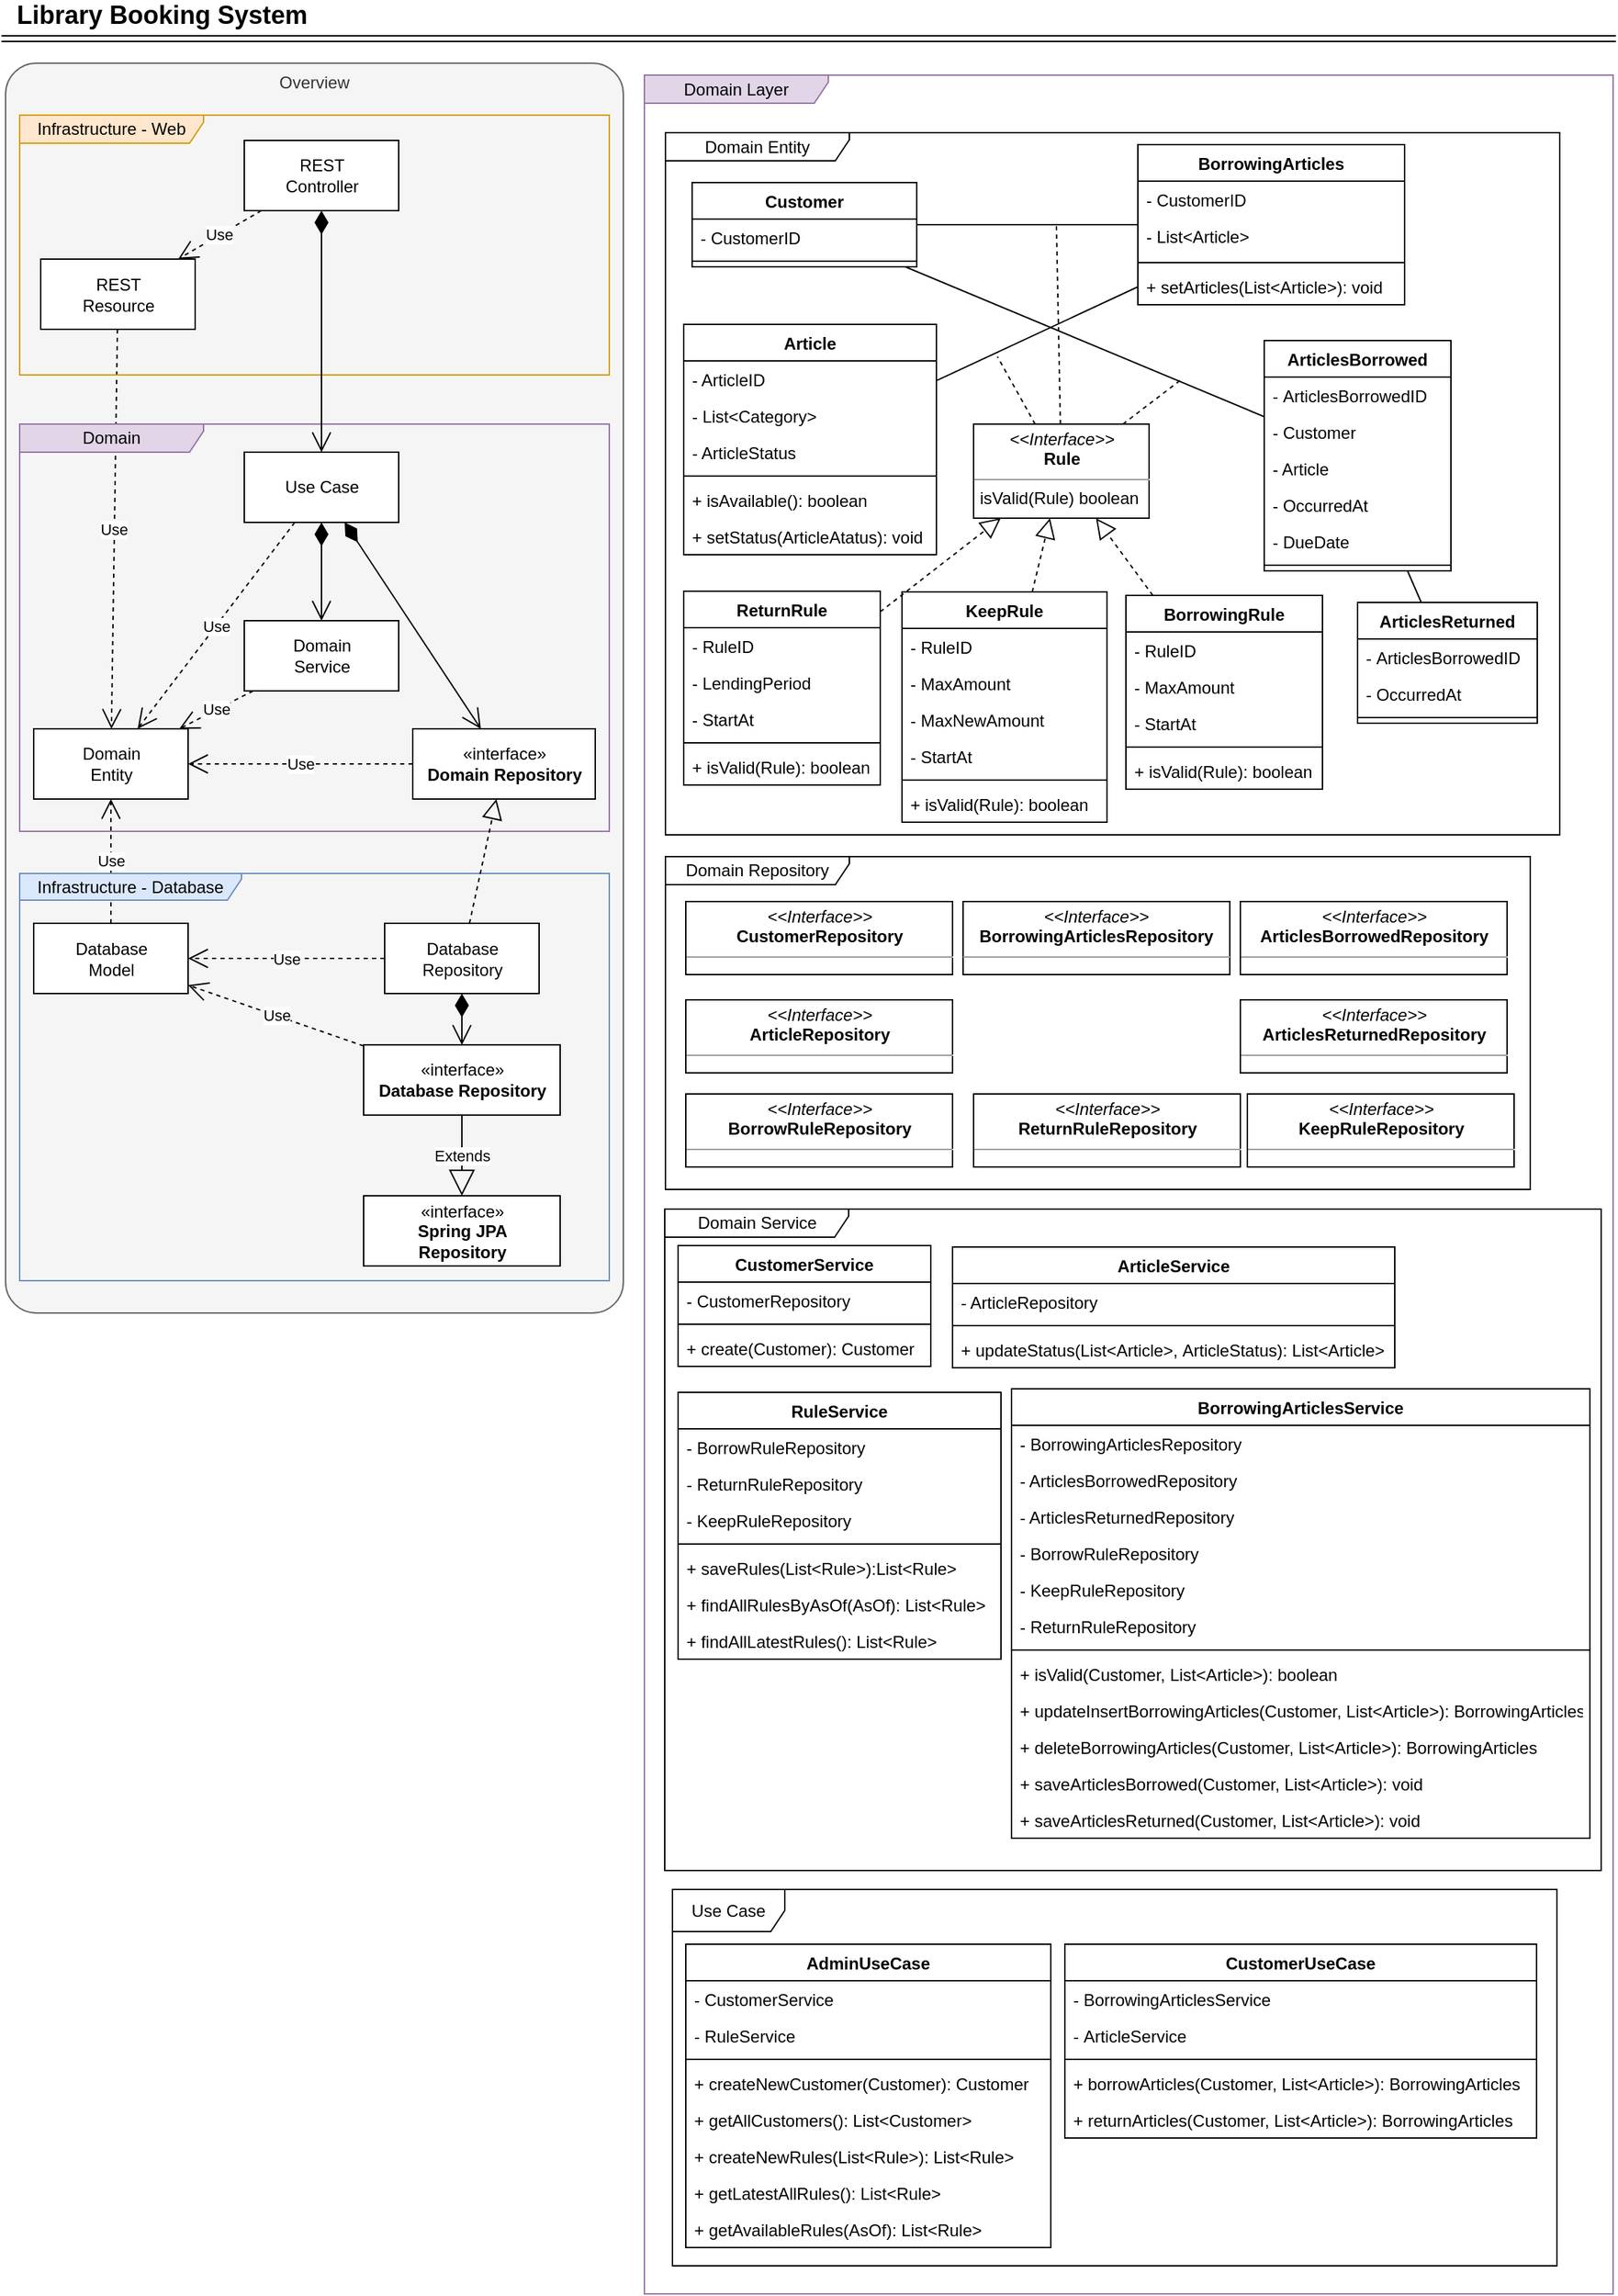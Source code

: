 <mxfile pages="3" version="11.2.5" type="device"><diagram id="hgnsdsDe34pEyLbMEfB4" name="Overview"><mxGraphModel dx="857" dy="654" grid="1" gridSize="10" guides="1" tooltips="1" connect="1" arrows="1" fold="1" page="1" pageScale="1" pageWidth="1169" pageHeight="1654" math="0" shadow="0"><root><mxCell id="0"/><mxCell id="1" parent="0"/><mxCell id="i9leCWnkVXvhr70Y8a55-136" value="Overview" style="rounded=1;whiteSpace=wrap;html=1;arcSize=5;horizontal=1;verticalAlign=top;align=center;fillColor=#f5f5f5;strokeColor=#666666;fontColor=#333333;" parent="1" vertex="1"><mxGeometry x="12" y="64" width="440" height="890" as="geometry"/></mxCell><mxCell id="i9leCWnkVXvhr70Y8a55-134" value="Domain Layer" style="shape=umlFrame;whiteSpace=wrap;html=1;width=131;height=20;fillColor=#e1d5e7;strokeColor=#9673a6;" parent="1" vertex="1"><mxGeometry x="467" y="72.5" width="690" height="1580" as="geometry"/></mxCell><mxCell id="i9leCWnkVXvhr70Y8a55-128" value="Use" style="endArrow=open;endSize=12;dashed=1;html=1;" parent="1" source="i9leCWnkVXvhr70Y8a55-121" target="i9leCWnkVXvhr70Y8a55-95" edge="1"><mxGeometry width="160" relative="1" as="geometry"><mxPoint x="117" y="441" as="sourcePoint"/><mxPoint x="165" y="501" as="targetPoint"/></mxGeometry></mxCell><mxCell id="i9leCWnkVXvhr70Y8a55-129" value="Use" style="endArrow=open;endSize=12;dashed=1;html=1;" parent="1" source="i9leCWnkVXvhr70Y8a55-118" target="i9leCWnkVXvhr70Y8a55-95" edge="1"><mxGeometry width="160" relative="1" as="geometry"><mxPoint x="62" y="651" as="sourcePoint"/><mxPoint x="171.177" y="501" as="targetPoint"/></mxGeometry></mxCell><mxCell id="i9leCWnkVXvhr70Y8a55-132" value="Infrastructure - Web" style="shape=umlFrame;whiteSpace=wrap;html=1;width=131;height=20;fillColor=#ffe6cc;strokeColor=#d79b00;" parent="1" vertex="1"><mxGeometry x="22" y="101" width="420" height="185" as="geometry"/></mxCell><mxCell id="i9leCWnkVXvhr70Y8a55-131" value="Domain" style="shape=umlFrame;whiteSpace=wrap;html=1;width=131;height=20;fillColor=#e1d5e7;strokeColor=#9673a6;" parent="1" vertex="1"><mxGeometry x="22" y="321" width="420" height="290" as="geometry"/></mxCell><mxCell id="i9leCWnkVXvhr70Y8a55-130" value="Infrastructure - Database" style="shape=umlFrame;whiteSpace=wrap;html=1;width=158;height=19;fillColor=#dae8fc;strokeColor=#6c8ebf;" parent="1" vertex="1"><mxGeometry x="22" y="641" width="420" height="290" as="geometry"/></mxCell><mxCell id="i9leCWnkVXvhr70Y8a55-92" value="Domain Service" style="shape=umlFrame;whiteSpace=wrap;html=1;width=131;height=20;" parent="1" vertex="1"><mxGeometry x="481.5" y="880" width="667" height="471" as="geometry"/></mxCell><mxCell id="i9leCWnkVXvhr70Y8a55-93" value="Domain Repository" style="shape=umlFrame;whiteSpace=wrap;html=1;width=131;height=20;" parent="1" vertex="1"><mxGeometry x="482" y="629" width="616" height="237" as="geometry"/></mxCell><mxCell id="i9leCWnkVXvhr70Y8a55-94" value="Domain Entity" style="shape=umlFrame;whiteSpace=wrap;html=1;width=131;height=20;" parent="1" vertex="1"><mxGeometry x="482" y="113.5" width="637" height="500" as="geometry"/></mxCell><mxCell id="i9leCWnkVXvhr70Y8a55-90" value="Use Case" style="shape=umlFrame;whiteSpace=wrap;html=1;width=80;height=30;" parent="1" vertex="1"><mxGeometry x="487" y="1364.5" width="630" height="268" as="geometry"/></mxCell><mxCell id="MY5CIBNWcLs1Nvh-8yJo-10" value="Customer" style="swimlane;fontStyle=1;align=center;verticalAlign=top;childLayout=stackLayout;horizontal=1;startSize=26;horizontalStack=0;resizeParent=1;resizeParentMax=0;resizeLast=0;collapsible=1;marginBottom=0;" parent="1" vertex="1"><mxGeometry x="501" y="149" width="160" height="60" as="geometry"/></mxCell><mxCell id="MY5CIBNWcLs1Nvh-8yJo-11" value="- CustomerID" style="text;strokeColor=none;fillColor=none;align=left;verticalAlign=top;spacingLeft=4;spacingRight=4;overflow=hidden;rotatable=0;points=[[0,0.5],[1,0.5]];portConstraint=eastwest;" parent="MY5CIBNWcLs1Nvh-8yJo-10" vertex="1"><mxGeometry y="26" width="160" height="26" as="geometry"/></mxCell><mxCell id="MY5CIBNWcLs1Nvh-8yJo-12" value="" style="line;strokeWidth=1;fillColor=none;align=left;verticalAlign=middle;spacingTop=-1;spacingLeft=3;spacingRight=3;rotatable=0;labelPosition=right;points=[];portConstraint=eastwest;" parent="MY5CIBNWcLs1Nvh-8yJo-10" vertex="1"><mxGeometry y="52" width="160" height="8" as="geometry"/></mxCell><mxCell id="MY5CIBNWcLs1Nvh-8yJo-15" value="&lt;p style=&quot;margin: 0px ; margin-top: 4px ; text-align: center&quot;&gt;&lt;i&gt;&amp;lt;&amp;lt;Interface&amp;gt;&amp;gt;&lt;/i&gt;&lt;br&gt;&lt;/p&gt;&lt;div style=&quot;text-align: center&quot;&gt;&lt;span&gt;&lt;b&gt;ArticleRepository&lt;/b&gt;&lt;/span&gt;&lt;/div&gt;&lt;hr size=&quot;1&quot;&gt;&lt;p style=&quot;margin: 0px ; margin-left: 4px&quot;&gt;&lt;br&gt;&lt;/p&gt;" style="verticalAlign=top;align=left;overflow=fill;fontSize=12;fontFamily=Helvetica;html=1;" parent="1" vertex="1"><mxGeometry x="496.5" y="731" width="190" height="52" as="geometry"/></mxCell><mxCell id="MY5CIBNWcLs1Nvh-8yJo-16" value="Article" style="swimlane;fontStyle=1;align=center;verticalAlign=top;childLayout=stackLayout;horizontal=1;startSize=26;horizontalStack=0;resizeParent=1;resizeParentMax=0;resizeLast=0;collapsible=1;marginBottom=0;" parent="1" vertex="1"><mxGeometry x="495" y="250" width="180" height="164" as="geometry"/></mxCell><mxCell id="MY5CIBNWcLs1Nvh-8yJo-17" value="- ArticleID" style="text;strokeColor=none;fillColor=none;align=left;verticalAlign=top;spacingLeft=4;spacingRight=4;overflow=hidden;rotatable=0;points=[[0,0.5],[1,0.5]];portConstraint=eastwest;" parent="MY5CIBNWcLs1Nvh-8yJo-16" vertex="1"><mxGeometry y="26" width="180" height="26" as="geometry"/></mxCell><mxCell id="L5Zbc6vs2mK-eHNoO04P-1" value="- List&lt;Category&gt;" style="text;strokeColor=none;fillColor=none;align=left;verticalAlign=top;spacingLeft=4;spacingRight=4;overflow=hidden;rotatable=0;points=[[0,0.5],[1,0.5]];portConstraint=eastwest;" parent="MY5CIBNWcLs1Nvh-8yJo-16" vertex="1"><mxGeometry y="52" width="180" height="26" as="geometry"/></mxCell><mxCell id="L5Zbc6vs2mK-eHNoO04P-2" value="- ArticleStatus" style="text;strokeColor=none;fillColor=none;align=left;verticalAlign=top;spacingLeft=4;spacingRight=4;overflow=hidden;rotatable=0;points=[[0,0.5],[1,0.5]];portConstraint=eastwest;" parent="MY5CIBNWcLs1Nvh-8yJo-16" vertex="1"><mxGeometry y="78" width="180" height="26" as="geometry"/></mxCell><mxCell id="MY5CIBNWcLs1Nvh-8yJo-18" value="" style="line;strokeWidth=1;fillColor=none;align=left;verticalAlign=middle;spacingTop=-1;spacingLeft=3;spacingRight=3;rotatable=0;labelPosition=right;points=[];portConstraint=eastwest;" parent="MY5CIBNWcLs1Nvh-8yJo-16" vertex="1"><mxGeometry y="104" width="180" height="8" as="geometry"/></mxCell><mxCell id="MY5CIBNWcLs1Nvh-8yJo-19" value="+ isAvailable(): boolean" style="text;strokeColor=none;fillColor=none;align=left;verticalAlign=top;spacingLeft=4;spacingRight=4;overflow=hidden;rotatable=0;points=[[0,0.5],[1,0.5]];portConstraint=eastwest;" parent="MY5CIBNWcLs1Nvh-8yJo-16" vertex="1"><mxGeometry y="112" width="180" height="26" as="geometry"/></mxCell><mxCell id="L5Zbc6vs2mK-eHNoO04P-3" value="+ setStatus(ArticleAtatus): void" style="text;strokeColor=none;fillColor=none;align=left;verticalAlign=top;spacingLeft=4;spacingRight=4;overflow=hidden;rotatable=0;points=[[0,0.5],[1,0.5]];portConstraint=eastwest;" parent="MY5CIBNWcLs1Nvh-8yJo-16" vertex="1"><mxGeometry y="138" width="180" height="26" as="geometry"/></mxCell><mxCell id="MY5CIBNWcLs1Nvh-8yJo-20" value="ArticlesBorrowed" style="swimlane;fontStyle=1;align=center;verticalAlign=top;childLayout=stackLayout;horizontal=1;startSize=26;horizontalStack=0;resizeParent=1;resizeParentMax=0;resizeLast=0;collapsible=1;marginBottom=0;" parent="1" vertex="1"><mxGeometry x="908.5" y="261.5" width="133" height="164" as="geometry"/></mxCell><mxCell id="MY5CIBNWcLs1Nvh-8yJo-21" value="- ArticlesBorrowedID" style="text;strokeColor=none;fillColor=none;align=left;verticalAlign=top;spacingLeft=4;spacingRight=4;overflow=hidden;rotatable=0;points=[[0,0.5],[1,0.5]];portConstraint=eastwest;" parent="MY5CIBNWcLs1Nvh-8yJo-20" vertex="1"><mxGeometry y="26" width="133" height="26" as="geometry"/></mxCell><mxCell id="MY5CIBNWcLs1Nvh-8yJo-29" value="- Customer" style="text;strokeColor=none;fillColor=none;align=left;verticalAlign=top;spacingLeft=4;spacingRight=4;overflow=hidden;rotatable=0;points=[[0,0.5],[1,0.5]];portConstraint=eastwest;" parent="MY5CIBNWcLs1Nvh-8yJo-20" vertex="1"><mxGeometry y="52" width="133" height="26" as="geometry"/></mxCell><mxCell id="MY5CIBNWcLs1Nvh-8yJo-30" value="- Article" style="text;strokeColor=none;fillColor=none;align=left;verticalAlign=top;spacingLeft=4;spacingRight=4;overflow=hidden;rotatable=0;points=[[0,0.5],[1,0.5]];portConstraint=eastwest;" parent="MY5CIBNWcLs1Nvh-8yJo-20" vertex="1"><mxGeometry y="78" width="133" height="26" as="geometry"/></mxCell><mxCell id="MY5CIBNWcLs1Nvh-8yJo-44" value="- OccurredAt" style="text;strokeColor=none;fillColor=none;align=left;verticalAlign=top;spacingLeft=4;spacingRight=4;overflow=hidden;rotatable=0;points=[[0,0.5],[1,0.5]];portConstraint=eastwest;" parent="MY5CIBNWcLs1Nvh-8yJo-20" vertex="1"><mxGeometry y="104" width="133" height="26" as="geometry"/></mxCell><mxCell id="MY5CIBNWcLs1Nvh-8yJo-46" value="- DueDate" style="text;strokeColor=none;fillColor=none;align=left;verticalAlign=top;spacingLeft=4;spacingRight=4;overflow=hidden;rotatable=0;points=[[0,0.5],[1,0.5]];portConstraint=eastwest;" parent="MY5CIBNWcLs1Nvh-8yJo-20" vertex="1"><mxGeometry y="130" width="133" height="26" as="geometry"/></mxCell><mxCell id="MY5CIBNWcLs1Nvh-8yJo-22" value="" style="line;strokeWidth=1;fillColor=none;align=left;verticalAlign=middle;spacingTop=-1;spacingLeft=3;spacingRight=3;rotatable=0;labelPosition=right;points=[];portConstraint=eastwest;" parent="MY5CIBNWcLs1Nvh-8yJo-20" vertex="1"><mxGeometry y="156" width="133" height="8" as="geometry"/></mxCell><mxCell id="MY5CIBNWcLs1Nvh-8yJo-24" value="ArticlesReturned" style="swimlane;fontStyle=1;align=center;verticalAlign=top;childLayout=stackLayout;horizontal=1;startSize=26;horizontalStack=0;resizeParent=1;resizeParentMax=0;resizeLast=0;collapsible=1;marginBottom=0;" parent="1" vertex="1"><mxGeometry x="975" y="448" width="128" height="86" as="geometry"/></mxCell><mxCell id="MY5CIBNWcLs1Nvh-8yJo-25" value="- ArticlesBorrowedID" style="text;strokeColor=none;fillColor=none;align=left;verticalAlign=top;spacingLeft=4;spacingRight=4;overflow=hidden;rotatable=0;points=[[0,0.5],[1,0.5]];portConstraint=eastwest;" parent="MY5CIBNWcLs1Nvh-8yJo-24" vertex="1"><mxGeometry y="26" width="128" height="26" as="geometry"/></mxCell><mxCell id="MY5CIBNWcLs1Nvh-8yJo-45" value="- OccurredAt" style="text;strokeColor=none;fillColor=none;align=left;verticalAlign=top;spacingLeft=4;spacingRight=4;overflow=hidden;rotatable=0;points=[[0,0.5],[1,0.5]];portConstraint=eastwest;" parent="MY5CIBNWcLs1Nvh-8yJo-24" vertex="1"><mxGeometry y="52" width="128" height="26" as="geometry"/></mxCell><mxCell id="MY5CIBNWcLs1Nvh-8yJo-26" value="" style="line;strokeWidth=1;fillColor=none;align=left;verticalAlign=middle;spacingTop=-1;spacingLeft=3;spacingRight=3;rotatable=0;labelPosition=right;points=[];portConstraint=eastwest;" parent="MY5CIBNWcLs1Nvh-8yJo-24" vertex="1"><mxGeometry y="78" width="128" height="8" as="geometry"/></mxCell><mxCell id="MY5CIBNWcLs1Nvh-8yJo-31" value="BorrowingRule" style="swimlane;fontStyle=1;align=center;verticalAlign=top;childLayout=stackLayout;horizontal=1;startSize=26;horizontalStack=0;resizeParent=1;resizeParentMax=0;resizeLast=0;collapsible=1;marginBottom=0;" parent="1" vertex="1"><mxGeometry x="810" y="443" width="140" height="138" as="geometry"/></mxCell><mxCell id="L5Zbc6vs2mK-eHNoO04P-18" value="- RuleID" style="text;strokeColor=none;fillColor=none;align=left;verticalAlign=top;spacingLeft=4;spacingRight=4;overflow=hidden;rotatable=0;points=[[0,0.5],[1,0.5]];portConstraint=eastwest;" parent="MY5CIBNWcLs1Nvh-8yJo-31" vertex="1"><mxGeometry y="26" width="140" height="26" as="geometry"/></mxCell><mxCell id="L5Zbc6vs2mK-eHNoO04P-19" value="- MaxAmount" style="text;strokeColor=none;fillColor=none;align=left;verticalAlign=top;spacingLeft=4;spacingRight=4;overflow=hidden;rotatable=0;points=[[0,0.5],[1,0.5]];portConstraint=eastwest;" parent="MY5CIBNWcLs1Nvh-8yJo-31" vertex="1"><mxGeometry y="52" width="140" height="26" as="geometry"/></mxCell><mxCell id="MY5CIBNWcLs1Nvh-8yJo-32" value="- StartAt" style="text;strokeColor=none;fillColor=none;align=left;verticalAlign=top;spacingLeft=4;spacingRight=4;overflow=hidden;rotatable=0;points=[[0,0.5],[1,0.5]];portConstraint=eastwest;" parent="MY5CIBNWcLs1Nvh-8yJo-31" vertex="1"><mxGeometry y="78" width="140" height="26" as="geometry"/></mxCell><mxCell id="MY5CIBNWcLs1Nvh-8yJo-33" value="" style="line;strokeWidth=1;fillColor=none;align=left;verticalAlign=middle;spacingTop=-1;spacingLeft=3;spacingRight=3;rotatable=0;labelPosition=right;points=[];portConstraint=eastwest;" parent="MY5CIBNWcLs1Nvh-8yJo-31" vertex="1"><mxGeometry y="104" width="140" height="8" as="geometry"/></mxCell><mxCell id="L5Zbc6vs2mK-eHNoO04P-21" value="+ isValid(Rule): boolean" style="text;strokeColor=none;fillColor=none;align=left;verticalAlign=top;spacingLeft=4;spacingRight=4;overflow=hidden;rotatable=0;points=[[0,0.5],[1,0.5]];portConstraint=eastwest;" parent="MY5CIBNWcLs1Nvh-8yJo-31" vertex="1"><mxGeometry y="112" width="140" height="26" as="geometry"/></mxCell><mxCell id="MY5CIBNWcLs1Nvh-8yJo-53" value="&lt;p style=&quot;margin: 0px ; margin-top: 4px ; text-align: center&quot;&gt;&lt;i&gt;&amp;lt;&amp;lt;Interface&amp;gt;&amp;gt;&lt;/i&gt;&lt;br&gt;&lt;b&gt;Rule&lt;/b&gt;&lt;/p&gt;&lt;hr size=&quot;1&quot;&gt;&lt;p style=&quot;margin: 0px ; margin-left: 4px&quot;&gt;isValid(Rule) boolean&lt;/p&gt;" style="verticalAlign=top;align=left;overflow=fill;fontSize=12;fontFamily=Helvetica;html=1;" parent="1" vertex="1"><mxGeometry x="701.5" y="321" width="125" height="67" as="geometry"/></mxCell><mxCell id="L5Zbc6vs2mK-eHNoO04P-12" value="BorrowingArticles" style="swimlane;fontStyle=1;align=center;verticalAlign=top;childLayout=stackLayout;horizontal=1;startSize=26;horizontalStack=0;resizeParent=1;resizeParentMax=0;resizeLast=0;collapsible=1;marginBottom=0;" parent="1" vertex="1"><mxGeometry x="818.5" y="122" width="190" height="114" as="geometry"/></mxCell><mxCell id="L5Zbc6vs2mK-eHNoO04P-13" value="- CustomerID" style="text;strokeColor=none;fillColor=none;align=left;verticalAlign=top;spacingLeft=4;spacingRight=4;overflow=hidden;rotatable=0;points=[[0,0.5],[1,0.5]];portConstraint=eastwest;" parent="L5Zbc6vs2mK-eHNoO04P-12" vertex="1"><mxGeometry y="26" width="190" height="26" as="geometry"/></mxCell><mxCell id="L5Zbc6vs2mK-eHNoO04P-16" value="- List&lt;Article&gt;" style="text;strokeColor=none;fillColor=none;align=left;verticalAlign=top;spacingLeft=4;spacingRight=4;overflow=hidden;rotatable=0;points=[[0,0.5],[1,0.5]];portConstraint=eastwest;" parent="L5Zbc6vs2mK-eHNoO04P-12" vertex="1"><mxGeometry y="52" width="190" height="28" as="geometry"/></mxCell><mxCell id="L5Zbc6vs2mK-eHNoO04P-14" value="" style="line;strokeWidth=1;fillColor=none;align=left;verticalAlign=middle;spacingTop=-1;spacingLeft=3;spacingRight=3;rotatable=0;labelPosition=right;points=[];portConstraint=eastwest;" parent="L5Zbc6vs2mK-eHNoO04P-12" vertex="1"><mxGeometry y="80" width="190" height="8" as="geometry"/></mxCell><mxCell id="L5Zbc6vs2mK-eHNoO04P-15" value="+ setArticles(List&lt;Article&gt;): void" style="text;strokeColor=none;fillColor=none;align=left;verticalAlign=top;spacingLeft=4;spacingRight=4;overflow=hidden;rotatable=0;points=[[0,0.5],[1,0.5]];portConstraint=eastwest;" parent="L5Zbc6vs2mK-eHNoO04P-12" vertex="1"><mxGeometry y="88" width="190" height="26" as="geometry"/></mxCell><mxCell id="L5Zbc6vs2mK-eHNoO04P-22" value="KeepRule" style="swimlane;fontStyle=1;align=center;verticalAlign=top;childLayout=stackLayout;horizontal=1;startSize=26;horizontalStack=0;resizeParent=1;resizeParentMax=0;resizeLast=0;collapsible=1;marginBottom=0;" parent="1" vertex="1"><mxGeometry x="650.5" y="440.5" width="146" height="164" as="geometry"/></mxCell><mxCell id="L5Zbc6vs2mK-eHNoO04P-23" value="- RuleID" style="text;strokeColor=none;fillColor=none;align=left;verticalAlign=top;spacingLeft=4;spacingRight=4;overflow=hidden;rotatable=0;points=[[0,0.5],[1,0.5]];portConstraint=eastwest;" parent="L5Zbc6vs2mK-eHNoO04P-22" vertex="1"><mxGeometry y="26" width="146" height="26" as="geometry"/></mxCell><mxCell id="L5Zbc6vs2mK-eHNoO04P-24" value="- MaxAmount" style="text;strokeColor=none;fillColor=none;align=left;verticalAlign=top;spacingLeft=4;spacingRight=4;overflow=hidden;rotatable=0;points=[[0,0.5],[1,0.5]];portConstraint=eastwest;" parent="L5Zbc6vs2mK-eHNoO04P-22" vertex="1"><mxGeometry y="52" width="146" height="26" as="geometry"/></mxCell><mxCell id="L5Zbc6vs2mK-eHNoO04P-28" value="- MaxNewAmount" style="text;strokeColor=none;fillColor=none;align=left;verticalAlign=top;spacingLeft=4;spacingRight=4;overflow=hidden;rotatable=0;points=[[0,0.5],[1,0.5]];portConstraint=eastwest;" parent="L5Zbc6vs2mK-eHNoO04P-22" vertex="1"><mxGeometry y="78" width="146" height="26" as="geometry"/></mxCell><mxCell id="L5Zbc6vs2mK-eHNoO04P-25" value="- StartAt" style="text;strokeColor=none;fillColor=none;align=left;verticalAlign=top;spacingLeft=4;spacingRight=4;overflow=hidden;rotatable=0;points=[[0,0.5],[1,0.5]];portConstraint=eastwest;" parent="L5Zbc6vs2mK-eHNoO04P-22" vertex="1"><mxGeometry y="104" width="146" height="26" as="geometry"/></mxCell><mxCell id="L5Zbc6vs2mK-eHNoO04P-26" value="" style="line;strokeWidth=1;fillColor=none;align=left;verticalAlign=middle;spacingTop=-1;spacingLeft=3;spacingRight=3;rotatable=0;labelPosition=right;points=[];portConstraint=eastwest;" parent="L5Zbc6vs2mK-eHNoO04P-22" vertex="1"><mxGeometry y="130" width="146" height="8" as="geometry"/></mxCell><mxCell id="L5Zbc6vs2mK-eHNoO04P-27" value="+ isValid(Rule): boolean" style="text;strokeColor=none;fillColor=none;align=left;verticalAlign=top;spacingLeft=4;spacingRight=4;overflow=hidden;rotatable=0;points=[[0,0.5],[1,0.5]];portConstraint=eastwest;" parent="L5Zbc6vs2mK-eHNoO04P-22" vertex="1"><mxGeometry y="138" width="146" height="26" as="geometry"/></mxCell><mxCell id="L5Zbc6vs2mK-eHNoO04P-29" value="ReturnRule" style="swimlane;fontStyle=1;align=center;verticalAlign=top;childLayout=stackLayout;horizontal=1;startSize=26;horizontalStack=0;resizeParent=1;resizeParentMax=0;resizeLast=0;collapsible=1;marginBottom=0;" parent="1" vertex="1"><mxGeometry x="495" y="440" width="140" height="138" as="geometry"/></mxCell><mxCell id="L5Zbc6vs2mK-eHNoO04P-30" value="- RuleID" style="text;strokeColor=none;fillColor=none;align=left;verticalAlign=top;spacingLeft=4;spacingRight=4;overflow=hidden;rotatable=0;points=[[0,0.5],[1,0.5]];portConstraint=eastwest;" parent="L5Zbc6vs2mK-eHNoO04P-29" vertex="1"><mxGeometry y="26" width="140" height="26" as="geometry"/></mxCell><mxCell id="L5Zbc6vs2mK-eHNoO04P-31" value="- LendingPeriod" style="text;strokeColor=none;fillColor=none;align=left;verticalAlign=top;spacingLeft=4;spacingRight=4;overflow=hidden;rotatable=0;points=[[0,0.5],[1,0.5]];portConstraint=eastwest;" parent="L5Zbc6vs2mK-eHNoO04P-29" vertex="1"><mxGeometry y="52" width="140" height="26" as="geometry"/></mxCell><mxCell id="L5Zbc6vs2mK-eHNoO04P-32" value="- StartAt" style="text;strokeColor=none;fillColor=none;align=left;verticalAlign=top;spacingLeft=4;spacingRight=4;overflow=hidden;rotatable=0;points=[[0,0.5],[1,0.5]];portConstraint=eastwest;" parent="L5Zbc6vs2mK-eHNoO04P-29" vertex="1"><mxGeometry y="78" width="140" height="26" as="geometry"/></mxCell><mxCell id="L5Zbc6vs2mK-eHNoO04P-33" value="" style="line;strokeWidth=1;fillColor=none;align=left;verticalAlign=middle;spacingTop=-1;spacingLeft=3;spacingRight=3;rotatable=0;labelPosition=right;points=[];portConstraint=eastwest;" parent="L5Zbc6vs2mK-eHNoO04P-29" vertex="1"><mxGeometry y="104" width="140" height="8" as="geometry"/></mxCell><mxCell id="L5Zbc6vs2mK-eHNoO04P-34" value="+ isValid(Rule): boolean" style="text;strokeColor=none;fillColor=none;align=left;verticalAlign=top;spacingLeft=4;spacingRight=4;overflow=hidden;rotatable=0;points=[[0,0.5],[1,0.5]];portConstraint=eastwest;" parent="L5Zbc6vs2mK-eHNoO04P-29" vertex="1"><mxGeometry y="112" width="140" height="26" as="geometry"/></mxCell><mxCell id="i9leCWnkVXvhr70Y8a55-1" value="" style="endArrow=block;dashed=1;endFill=0;endSize=12;html=1;" parent="1" source="MY5CIBNWcLs1Nvh-8yJo-31" target="MY5CIBNWcLs1Nvh-8yJo-53" edge="1"><mxGeometry width="160" relative="1" as="geometry"><mxPoint x="892" y="913" as="sourcePoint"/><mxPoint x="891.654" y="1173.167" as="targetPoint"/></mxGeometry></mxCell><mxCell id="i9leCWnkVXvhr70Y8a55-2" value="" style="endArrow=block;dashed=1;endFill=0;endSize=12;html=1;" parent="1" source="L5Zbc6vs2mK-eHNoO04P-22" target="MY5CIBNWcLs1Nvh-8yJo-53" edge="1"><mxGeometry width="160" relative="1" as="geometry"><mxPoint x="911" y="787.808" as="sourcePoint"/><mxPoint x="696.884" y="889" as="targetPoint"/></mxGeometry></mxCell><mxCell id="i9leCWnkVXvhr70Y8a55-3" value="" style="endArrow=block;dashed=1;endFill=0;endSize=12;html=1;" parent="1" source="L5Zbc6vs2mK-eHNoO04P-29" target="MY5CIBNWcLs1Nvh-8yJo-53" edge="1"><mxGeometry width="160" relative="1" as="geometry"><mxPoint x="591" y="663" as="sourcePoint"/><mxPoint x="658.555" y="889" as="targetPoint"/></mxGeometry></mxCell><mxCell id="i9leCWnkVXvhr70Y8a55-4" value="&lt;p style=&quot;margin: 0px ; margin-top: 4px ; text-align: center&quot;&gt;&lt;i&gt;&amp;lt;&amp;lt;Interface&amp;gt;&amp;gt;&lt;/i&gt;&lt;br&gt;&lt;/p&gt;&lt;div style=&quot;text-align: center&quot;&gt;&lt;span&gt;&lt;b&gt;ArticlesBorrowedRepositor&lt;/b&gt;&lt;/span&gt;&lt;b&gt;y&lt;/b&gt;&lt;/div&gt;&lt;hr size=&quot;1&quot;&gt;&lt;p style=&quot;margin: 0px ; margin-left: 4px&quot;&gt;&lt;br&gt;&lt;/p&gt;" style="verticalAlign=top;align=left;overflow=fill;fontSize=12;fontFamily=Helvetica;html=1;" parent="1" vertex="1"><mxGeometry x="891.5" y="661" width="190" height="52" as="geometry"/></mxCell><mxCell id="i9leCWnkVXvhr70Y8a55-7" value="&lt;p style=&quot;margin: 0px ; margin-top: 4px ; text-align: center&quot;&gt;&lt;i&gt;&amp;lt;&amp;lt;Interface&amp;gt;&amp;gt;&lt;/i&gt;&lt;br&gt;&lt;/p&gt;&lt;div style=&quot;text-align: center&quot;&gt;&lt;span&gt;&lt;b&gt;ArticlesReturnedRepositor&lt;/b&gt;&lt;/span&gt;&lt;b&gt;y&lt;/b&gt;&lt;/div&gt;&lt;hr size=&quot;1&quot;&gt;&lt;p style=&quot;margin: 0px ; margin-left: 4px&quot;&gt;&lt;br&gt;&lt;/p&gt;" style="verticalAlign=top;align=left;overflow=fill;fontSize=12;fontFamily=Helvetica;html=1;" parent="1" vertex="1"><mxGeometry x="891.5" y="731" width="190" height="52" as="geometry"/></mxCell><mxCell id="i9leCWnkVXvhr70Y8a55-8" value="&lt;p style=&quot;margin: 0px ; margin-top: 4px ; text-align: center&quot;&gt;&lt;i&gt;&amp;lt;&amp;lt;Interface&amp;gt;&amp;gt;&lt;/i&gt;&lt;br&gt;&lt;/p&gt;&lt;div style=&quot;text-align: center&quot;&gt;&lt;span&gt;&lt;b&gt;BorrowingArticlesRepositor&lt;/b&gt;&lt;/span&gt;&lt;b&gt;y&lt;/b&gt;&lt;/div&gt;&lt;hr size=&quot;1&quot;&gt;&lt;p style=&quot;margin: 0px ; margin-left: 4px&quot;&gt;&lt;br&gt;&lt;/p&gt;" style="verticalAlign=top;align=left;overflow=fill;fontSize=12;fontFamily=Helvetica;html=1;" parent="1" vertex="1"><mxGeometry x="694" y="661" width="190" height="52" as="geometry"/></mxCell><mxCell id="i9leCWnkVXvhr70Y8a55-9" value="&lt;p style=&quot;margin: 0px ; margin-top: 4px ; text-align: center&quot;&gt;&lt;i&gt;&amp;lt;&amp;lt;Interface&amp;gt;&amp;gt;&lt;/i&gt;&lt;br&gt;&lt;/p&gt;&lt;div style=&quot;text-align: center&quot;&gt;&lt;span&gt;&lt;b&gt;CustomerRepositor&lt;/b&gt;&lt;/span&gt;&lt;b&gt;y&lt;/b&gt;&lt;/div&gt;&lt;hr size=&quot;1&quot;&gt;&lt;p style=&quot;margin: 0px ; margin-left: 4px&quot;&gt;&lt;br&gt;&lt;/p&gt;" style="verticalAlign=top;align=left;overflow=fill;fontSize=12;fontFamily=Helvetica;html=1;" parent="1" vertex="1"><mxGeometry x="496.5" y="661" width="190" height="52" as="geometry"/></mxCell><mxCell id="i9leCWnkVXvhr70Y8a55-10" value="&lt;p style=&quot;margin: 0px ; margin-top: 4px ; text-align: center&quot;&gt;&lt;i&gt;&amp;lt;&amp;lt;Interface&amp;gt;&amp;gt;&lt;/i&gt;&lt;br&gt;&lt;/p&gt;&lt;div style=&quot;text-align: center&quot;&gt;&lt;span&gt;&lt;b&gt;KeepRuleRepositor&lt;/b&gt;&lt;/span&gt;&lt;b&gt;y&lt;/b&gt;&lt;/div&gt;&lt;hr size=&quot;1&quot;&gt;&lt;p style=&quot;margin: 0px ; margin-left: 4px&quot;&gt;&lt;br&gt;&lt;/p&gt;" style="verticalAlign=top;align=left;overflow=fill;fontSize=12;fontFamily=Helvetica;html=1;" parent="1" vertex="1"><mxGeometry x="896.5" y="798" width="190" height="52" as="geometry"/></mxCell><mxCell id="i9leCWnkVXvhr70Y8a55-11" value="&lt;p style=&quot;margin: 0px ; margin-top: 4px ; text-align: center&quot;&gt;&lt;i&gt;&amp;lt;&amp;lt;Interface&amp;gt;&amp;gt;&lt;/i&gt;&lt;br&gt;&lt;/p&gt;&lt;div style=&quot;text-align: center&quot;&gt;&lt;span&gt;&lt;b&gt;ReturnRuleRepositor&lt;/b&gt;&lt;/span&gt;&lt;b&gt;y&lt;/b&gt;&lt;/div&gt;&lt;hr size=&quot;1&quot;&gt;&lt;p style=&quot;margin: 0px ; margin-left: 4px&quot;&gt;&lt;br&gt;&lt;/p&gt;" style="verticalAlign=top;align=left;overflow=fill;fontSize=12;fontFamily=Helvetica;html=1;" parent="1" vertex="1"><mxGeometry x="701.5" y="798" width="190" height="52" as="geometry"/></mxCell><mxCell id="i9leCWnkVXvhr70Y8a55-13" value="&lt;p style=&quot;margin: 0px ; margin-top: 4px ; text-align: center&quot;&gt;&lt;i&gt;&amp;lt;&amp;lt;Interface&amp;gt;&amp;gt;&lt;/i&gt;&lt;br&gt;&lt;/p&gt;&lt;div style=&quot;text-align: center&quot;&gt;&lt;span&gt;&lt;b&gt;BorrowRuleRepositor&lt;/b&gt;&lt;/span&gt;&lt;b&gt;y&lt;/b&gt;&lt;/div&gt;&lt;hr size=&quot;1&quot;&gt;&lt;p style=&quot;margin: 0px ; margin-left: 4px&quot;&gt;&lt;br&gt;&lt;/p&gt;" style="verticalAlign=top;align=left;overflow=fill;fontSize=12;fontFamily=Helvetica;html=1;" parent="1" vertex="1"><mxGeometry x="496.5" y="798" width="190" height="52" as="geometry"/></mxCell><mxCell id="i9leCWnkVXvhr70Y8a55-14" value="" style="endArrow=none;endSize=12;html=1;endFill=0;" parent="1" source="MY5CIBNWcLs1Nvh-8yJo-10" target="L5Zbc6vs2mK-eHNoO04P-12" edge="1"><mxGeometry width="160" relative="1" as="geometry"><mxPoint x="811" y="343" as="sourcePoint"/><mxPoint x="791" y="191" as="targetPoint"/></mxGeometry></mxCell><mxCell id="i9leCWnkVXvhr70Y8a55-16" value="" style="endArrow=none;endSize=12;html=1;endFill=0;" parent="1" source="MY5CIBNWcLs1Nvh-8yJo-16" target="L5Zbc6vs2mK-eHNoO04P-12" edge="1"><mxGeometry width="160" relative="1" as="geometry"><mxPoint x="671" y="197" as="sourcePoint"/><mxPoint x="876" y="197" as="targetPoint"/></mxGeometry></mxCell><mxCell id="i9leCWnkVXvhr70Y8a55-18" value="" style="endArrow=none;endSize=12;dashed=1;html=1;endFill=0;" parent="1" source="MY5CIBNWcLs1Nvh-8yJo-53" edge="1"><mxGeometry width="160" relative="1" as="geometry"><mxPoint x="671" y="197" as="sourcePoint"/><mxPoint x="718.5" y="273" as="targetPoint"/></mxGeometry></mxCell><mxCell id="i9leCWnkVXvhr70Y8a55-19" value="" style="endArrow=none;endSize=12;html=1;endFill=0;" parent="1" source="MY5CIBNWcLs1Nvh-8yJo-10" target="MY5CIBNWcLs1Nvh-8yJo-20" edge="1"><mxGeometry width="160" relative="1" as="geometry"><mxPoint x="671" y="197" as="sourcePoint"/><mxPoint x="876" y="197" as="targetPoint"/></mxGeometry></mxCell><mxCell id="i9leCWnkVXvhr70Y8a55-20" value="" style="endArrow=none;endSize=12;html=1;endFill=0;" parent="1" source="MY5CIBNWcLs1Nvh-8yJo-24" target="MY5CIBNWcLs1Nvh-8yJo-20" edge="1"><mxGeometry width="160" relative="1" as="geometry"><mxPoint x="671" y="228.684" as="sourcePoint"/><mxPoint x="1081" y="319.316" as="targetPoint"/></mxGeometry></mxCell><mxCell id="i9leCWnkVXvhr70Y8a55-21" value="" style="endArrow=none;endSize=12;dashed=1;html=1;endFill=0;" parent="1" source="MY5CIBNWcLs1Nvh-8yJo-53" edge="1"><mxGeometry width="160" relative="1" as="geometry"><mxPoint x="813.932" y="506.5" as="sourcePoint"/><mxPoint x="848.5" y="290" as="targetPoint"/></mxGeometry></mxCell><mxCell id="i9leCWnkVXvhr70Y8a55-22" value="" style="endArrow=none;endSize=12;dashed=1;html=1;endFill=0;" parent="1" source="MY5CIBNWcLs1Nvh-8yJo-53" edge="1"><mxGeometry width="160" relative="1" as="geometry"><mxPoint x="837.275" y="506.5" as="sourcePoint"/><mxPoint x="760.5" y="180" as="targetPoint"/></mxGeometry></mxCell><mxCell id="i9leCWnkVXvhr70Y8a55-29" value="ArticleService" style="swimlane;fontStyle=1;align=center;verticalAlign=top;childLayout=stackLayout;horizontal=1;startSize=26;horizontalStack=0;resizeParent=1;resizeParentMax=0;resizeLast=0;collapsible=1;marginBottom=0;" parent="1" vertex="1"><mxGeometry x="686.5" y="907" width="315" height="86" as="geometry"/></mxCell><mxCell id="i9leCWnkVXvhr70Y8a55-30" value="- ArticleRepository" style="text;strokeColor=none;fillColor=none;align=left;verticalAlign=top;spacingLeft=4;spacingRight=4;overflow=hidden;rotatable=0;points=[[0,0.5],[1,0.5]];portConstraint=eastwest;" parent="i9leCWnkVXvhr70Y8a55-29" vertex="1"><mxGeometry y="26" width="315" height="26" as="geometry"/></mxCell><mxCell id="i9leCWnkVXvhr70Y8a55-33" value="" style="line;strokeWidth=1;fillColor=none;align=left;verticalAlign=middle;spacingTop=-1;spacingLeft=3;spacingRight=3;rotatable=0;labelPosition=right;points=[];portConstraint=eastwest;" parent="i9leCWnkVXvhr70Y8a55-29" vertex="1"><mxGeometry y="52" width="315" height="8" as="geometry"/></mxCell><mxCell id="i9leCWnkVXvhr70Y8a55-34" value="+ updateStatus(List&lt;Article&gt;, ArticleStatus): List&lt;Article&gt;" style="text;strokeColor=none;fillColor=none;align=left;verticalAlign=top;spacingLeft=4;spacingRight=4;overflow=hidden;rotatable=0;points=[[0,0.5],[1,0.5]];portConstraint=eastwest;" parent="i9leCWnkVXvhr70Y8a55-29" vertex="1"><mxGeometry y="60" width="315" height="26" as="geometry"/></mxCell><mxCell id="i9leCWnkVXvhr70Y8a55-35" value="BorrowingArticlesService" style="swimlane;fontStyle=1;align=center;verticalAlign=top;childLayout=stackLayout;horizontal=1;startSize=26;horizontalStack=0;resizeParent=1;resizeParentMax=0;resizeLast=0;collapsible=1;marginBottom=0;" parent="1" vertex="1"><mxGeometry x="728.5" y="1008" width="412" height="320" as="geometry"/></mxCell><mxCell id="i9leCWnkVXvhr70Y8a55-36" value="- BorrowingArticlesRepository" style="text;strokeColor=none;fillColor=none;align=left;verticalAlign=top;spacingLeft=4;spacingRight=4;overflow=hidden;rotatable=0;points=[[0,0.5],[1,0.5]];portConstraint=eastwest;" parent="i9leCWnkVXvhr70Y8a55-35" vertex="1"><mxGeometry y="26" width="412" height="26" as="geometry"/></mxCell><mxCell id="i9leCWnkVXvhr70Y8a55-45" value="- ArticlesBorrowedRepository" style="text;strokeColor=none;fillColor=none;align=left;verticalAlign=top;spacingLeft=4;spacingRight=4;overflow=hidden;rotatable=0;points=[[0,0.5],[1,0.5]];portConstraint=eastwest;" parent="i9leCWnkVXvhr70Y8a55-35" vertex="1"><mxGeometry y="52" width="412" height="26" as="geometry"/></mxCell><mxCell id="i9leCWnkVXvhr70Y8a55-40" value="- ArticlesReturnedRepository" style="text;strokeColor=none;fillColor=none;align=left;verticalAlign=top;spacingLeft=4;spacingRight=4;overflow=hidden;rotatable=0;points=[[0,0.5],[1,0.5]];portConstraint=eastwest;" parent="i9leCWnkVXvhr70Y8a55-35" vertex="1"><mxGeometry y="78" width="412" height="26" as="geometry"/></mxCell><mxCell id="i9leCWnkVXvhr70Y8a55-44" value="- BorrowRuleRepository" style="text;strokeColor=none;fillColor=none;align=left;verticalAlign=top;spacingLeft=4;spacingRight=4;overflow=hidden;rotatable=0;points=[[0,0.5],[1,0.5]];portConstraint=eastwest;" parent="i9leCWnkVXvhr70Y8a55-35" vertex="1"><mxGeometry y="104" width="412" height="26" as="geometry"/></mxCell><mxCell id="i9leCWnkVXvhr70Y8a55-38" value="- KeepRuleRepository" style="text;strokeColor=none;fillColor=none;align=left;verticalAlign=top;spacingLeft=4;spacingRight=4;overflow=hidden;rotatable=0;points=[[0,0.5],[1,0.5]];portConstraint=eastwest;" parent="i9leCWnkVXvhr70Y8a55-35" vertex="1"><mxGeometry y="130" width="412" height="26" as="geometry"/></mxCell><mxCell id="i9leCWnkVXvhr70Y8a55-41" value="- ReturnRuleRepository" style="text;strokeColor=none;fillColor=none;align=left;verticalAlign=top;spacingLeft=4;spacingRight=4;overflow=hidden;rotatable=0;points=[[0,0.5],[1,0.5]];portConstraint=eastwest;" parent="i9leCWnkVXvhr70Y8a55-35" vertex="1"><mxGeometry y="156" width="412" height="26" as="geometry"/></mxCell><mxCell id="i9leCWnkVXvhr70Y8a55-37" value="" style="line;strokeWidth=1;fillColor=none;align=left;verticalAlign=middle;spacingTop=-1;spacingLeft=3;spacingRight=3;rotatable=0;labelPosition=right;points=[];portConstraint=eastwest;" parent="i9leCWnkVXvhr70Y8a55-35" vertex="1"><mxGeometry y="182" width="412" height="8" as="geometry"/></mxCell><mxCell id="i9leCWnkVXvhr70Y8a55-43" value="+ isValid(Customer, List&lt;Article&gt;): boolean" style="text;strokeColor=none;fillColor=none;align=left;verticalAlign=top;spacingLeft=4;spacingRight=4;overflow=hidden;rotatable=0;points=[[0,0.5],[1,0.5]];portConstraint=eastwest;" parent="i9leCWnkVXvhr70Y8a55-35" vertex="1"><mxGeometry y="190" width="412" height="26" as="geometry"/></mxCell><mxCell id="i9leCWnkVXvhr70Y8a55-47" value="+ updateInsertBorrowingArticles(Customer, List&lt;Article&gt;): BorrowingArticles " style="text;strokeColor=none;fillColor=none;align=left;verticalAlign=top;spacingLeft=4;spacingRight=4;overflow=hidden;rotatable=0;points=[[0,0.5],[1,0.5]];portConstraint=eastwest;" parent="i9leCWnkVXvhr70Y8a55-35" vertex="1"><mxGeometry y="216" width="412" height="26" as="geometry"/></mxCell><mxCell id="i9leCWnkVXvhr70Y8a55-42" value="+ deleteBorrowingArticles(Customer, List&lt;Article&gt;): BorrowingArticles " style="text;strokeColor=none;fillColor=none;align=left;verticalAlign=top;spacingLeft=4;spacingRight=4;overflow=hidden;rotatable=0;points=[[0,0.5],[1,0.5]];portConstraint=eastwest;" parent="i9leCWnkVXvhr70Y8a55-35" vertex="1"><mxGeometry y="242" width="412" height="26" as="geometry"/></mxCell><mxCell id="i9leCWnkVXvhr70Y8a55-48" value="+ saveArticlesBorrowed(Customer, List&lt;Article&gt;): void" style="text;strokeColor=none;fillColor=none;align=left;verticalAlign=top;spacingLeft=4;spacingRight=4;overflow=hidden;rotatable=0;points=[[0,0.5],[1,0.5]];portConstraint=eastwest;" parent="i9leCWnkVXvhr70Y8a55-35" vertex="1"><mxGeometry y="268" width="412" height="26" as="geometry"/></mxCell><mxCell id="i9leCWnkVXvhr70Y8a55-49" value="+ saveArticlesReturned(Customer, List&lt;Article&gt;): void" style="text;strokeColor=none;fillColor=none;align=left;verticalAlign=top;spacingLeft=4;spacingRight=4;overflow=hidden;rotatable=0;points=[[0,0.5],[1,0.5]];portConstraint=eastwest;" parent="i9leCWnkVXvhr70Y8a55-35" vertex="1"><mxGeometry y="294" width="412" height="26" as="geometry"/></mxCell><mxCell id="i9leCWnkVXvhr70Y8a55-50" value="CustomerService" style="swimlane;fontStyle=1;align=center;verticalAlign=top;childLayout=stackLayout;horizontal=1;startSize=26;horizontalStack=0;resizeParent=1;resizeParentMax=0;resizeLast=0;collapsible=1;marginBottom=0;" parent="1" vertex="1"><mxGeometry x="491" y="906" width="180" height="86" as="geometry"/></mxCell><mxCell id="i9leCWnkVXvhr70Y8a55-51" value="- CustomerRepository" style="text;strokeColor=none;fillColor=none;align=left;verticalAlign=top;spacingLeft=4;spacingRight=4;overflow=hidden;rotatable=0;points=[[0,0.5],[1,0.5]];portConstraint=eastwest;" parent="i9leCWnkVXvhr70Y8a55-50" vertex="1"><mxGeometry y="26" width="180" height="26" as="geometry"/></mxCell><mxCell id="i9leCWnkVXvhr70Y8a55-52" value="" style="line;strokeWidth=1;fillColor=none;align=left;verticalAlign=middle;spacingTop=-1;spacingLeft=3;spacingRight=3;rotatable=0;labelPosition=right;points=[];portConstraint=eastwest;" parent="i9leCWnkVXvhr70Y8a55-50" vertex="1"><mxGeometry y="52" width="180" height="8" as="geometry"/></mxCell><mxCell id="i9leCWnkVXvhr70Y8a55-53" value="+ create(Customer): Customer" style="text;strokeColor=none;fillColor=none;align=left;verticalAlign=top;spacingLeft=4;spacingRight=4;overflow=hidden;rotatable=0;points=[[0,0.5],[1,0.5]];portConstraint=eastwest;" parent="i9leCWnkVXvhr70Y8a55-50" vertex="1"><mxGeometry y="60" width="180" height="26" as="geometry"/></mxCell><mxCell id="i9leCWnkVXvhr70Y8a55-54" value="RuleService" style="swimlane;fontStyle=1;align=center;verticalAlign=top;childLayout=stackLayout;horizontal=1;startSize=26;horizontalStack=0;resizeParent=1;resizeParentMax=0;resizeLast=0;collapsible=1;marginBottom=0;" parent="1" vertex="1"><mxGeometry x="491" y="1010.5" width="230" height="190" as="geometry"/></mxCell><mxCell id="i9leCWnkVXvhr70Y8a55-55" value="- BorrowRuleRepository" style="text;strokeColor=none;fillColor=none;align=left;verticalAlign=top;spacingLeft=4;spacingRight=4;overflow=hidden;rotatable=0;points=[[0,0.5],[1,0.5]];portConstraint=eastwest;" parent="i9leCWnkVXvhr70Y8a55-54" vertex="1"><mxGeometry y="26" width="230" height="26" as="geometry"/></mxCell><mxCell id="i9leCWnkVXvhr70Y8a55-56" value="- ReturnRuleRepository" style="text;strokeColor=none;fillColor=none;align=left;verticalAlign=top;spacingLeft=4;spacingRight=4;overflow=hidden;rotatable=0;points=[[0,0.5],[1,0.5]];portConstraint=eastwest;" parent="i9leCWnkVXvhr70Y8a55-54" vertex="1"><mxGeometry y="52" width="230" height="26" as="geometry"/></mxCell><mxCell id="i9leCWnkVXvhr70Y8a55-57" value="- KeepRuleRepository" style="text;strokeColor=none;fillColor=none;align=left;verticalAlign=top;spacingLeft=4;spacingRight=4;overflow=hidden;rotatable=0;points=[[0,0.5],[1,0.5]];portConstraint=eastwest;" parent="i9leCWnkVXvhr70Y8a55-54" vertex="1"><mxGeometry y="78" width="230" height="26" as="geometry"/></mxCell><mxCell id="i9leCWnkVXvhr70Y8a55-61" value="" style="line;strokeWidth=1;fillColor=none;align=left;verticalAlign=middle;spacingTop=-1;spacingLeft=3;spacingRight=3;rotatable=0;labelPosition=right;points=[];portConstraint=eastwest;" parent="i9leCWnkVXvhr70Y8a55-54" vertex="1"><mxGeometry y="104" width="230" height="8" as="geometry"/></mxCell><mxCell id="i9leCWnkVXvhr70Y8a55-62" value="+ saveRules(List&lt;Rule&gt;):List&lt;Rule&gt;" style="text;strokeColor=none;fillColor=none;align=left;verticalAlign=top;spacingLeft=4;spacingRight=4;overflow=hidden;rotatable=0;points=[[0,0.5],[1,0.5]];portConstraint=eastwest;" parent="i9leCWnkVXvhr70Y8a55-54" vertex="1"><mxGeometry y="112" width="230" height="26" as="geometry"/></mxCell><mxCell id="i9leCWnkVXvhr70Y8a55-63" value="+ findAllRulesByAsOf(AsOf): List&lt;Rule&gt; " style="text;strokeColor=none;fillColor=none;align=left;verticalAlign=top;spacingLeft=4;spacingRight=4;overflow=hidden;rotatable=0;points=[[0,0.5],[1,0.5]];portConstraint=eastwest;" parent="i9leCWnkVXvhr70Y8a55-54" vertex="1"><mxGeometry y="138" width="230" height="26" as="geometry"/></mxCell><mxCell id="i9leCWnkVXvhr70Y8a55-64" value="+ findAllLatestRules(): List&lt;Rule&gt;" style="text;strokeColor=none;fillColor=none;align=left;verticalAlign=top;spacingLeft=4;spacingRight=4;overflow=hidden;rotatable=0;points=[[0,0.5],[1,0.5]];portConstraint=eastwest;" parent="i9leCWnkVXvhr70Y8a55-54" vertex="1"><mxGeometry y="164" width="230" height="26" as="geometry"/></mxCell><mxCell id="i9leCWnkVXvhr70Y8a55-68" value="CustomerUseCase" style="swimlane;fontStyle=1;align=center;verticalAlign=top;childLayout=stackLayout;horizontal=1;startSize=26;horizontalStack=0;resizeParent=1;resizeParentMax=0;resizeLast=0;collapsible=1;marginBottom=0;" parent="1" vertex="1"><mxGeometry x="766.5" y="1403.5" width="336" height="138" as="geometry"/></mxCell><mxCell id="i9leCWnkVXvhr70Y8a55-69" value="- BorrowingArticlesService" style="text;strokeColor=none;fillColor=none;align=left;verticalAlign=top;spacingLeft=4;spacingRight=4;overflow=hidden;rotatable=0;points=[[0,0.5],[1,0.5]];portConstraint=eastwest;" parent="i9leCWnkVXvhr70Y8a55-68" vertex="1"><mxGeometry y="26" width="336" height="26" as="geometry"/></mxCell><mxCell id="i9leCWnkVXvhr70Y8a55-70" value="- ArticleService" style="text;strokeColor=none;fillColor=none;align=left;verticalAlign=top;spacingLeft=4;spacingRight=4;overflow=hidden;rotatable=0;points=[[0,0.5],[1,0.5]];portConstraint=eastwest;" parent="i9leCWnkVXvhr70Y8a55-68" vertex="1"><mxGeometry y="52" width="336" height="26" as="geometry"/></mxCell><mxCell id="i9leCWnkVXvhr70Y8a55-72" value="" style="line;strokeWidth=1;fillColor=none;align=left;verticalAlign=middle;spacingTop=-1;spacingLeft=3;spacingRight=3;rotatable=0;labelPosition=right;points=[];portConstraint=eastwest;" parent="i9leCWnkVXvhr70Y8a55-68" vertex="1"><mxGeometry y="78" width="336" height="8" as="geometry"/></mxCell><mxCell id="i9leCWnkVXvhr70Y8a55-73" value="+ borrowArticles(Customer, List&lt;Article&gt;): BorrowingArticles" style="text;strokeColor=none;fillColor=none;align=left;verticalAlign=top;spacingLeft=4;spacingRight=4;overflow=hidden;rotatable=0;points=[[0,0.5],[1,0.5]];portConstraint=eastwest;" parent="i9leCWnkVXvhr70Y8a55-68" vertex="1"><mxGeometry y="86" width="336" height="26" as="geometry"/></mxCell><mxCell id="i9leCWnkVXvhr70Y8a55-74" value="+ returnArticles(Customer, List&lt;Article&gt;): BorrowingArticles" style="text;strokeColor=none;fillColor=none;align=left;verticalAlign=top;spacingLeft=4;spacingRight=4;overflow=hidden;rotatable=0;points=[[0,0.5],[1,0.5]];portConstraint=eastwest;" parent="i9leCWnkVXvhr70Y8a55-68" vertex="1"><mxGeometry y="112" width="336" height="26" as="geometry"/></mxCell><mxCell id="i9leCWnkVXvhr70Y8a55-80" value="AdminUseCase" style="swimlane;fontStyle=1;align=center;verticalAlign=top;childLayout=stackLayout;horizontal=1;startSize=26;horizontalStack=0;resizeParent=1;resizeParentMax=0;resizeLast=0;collapsible=1;marginBottom=0;" parent="1" vertex="1"><mxGeometry x="496.5" y="1403.5" width="260" height="216" as="geometry"/></mxCell><mxCell id="i9leCWnkVXvhr70Y8a55-81" value="- CustomerService" style="text;strokeColor=none;fillColor=none;align=left;verticalAlign=top;spacingLeft=4;spacingRight=4;overflow=hidden;rotatable=0;points=[[0,0.5],[1,0.5]];portConstraint=eastwest;" parent="i9leCWnkVXvhr70Y8a55-80" vertex="1"><mxGeometry y="26" width="260" height="26" as="geometry"/></mxCell><mxCell id="i9leCWnkVXvhr70Y8a55-82" value="- RuleService" style="text;strokeColor=none;fillColor=none;align=left;verticalAlign=top;spacingLeft=4;spacingRight=4;overflow=hidden;rotatable=0;points=[[0,0.5],[1,0.5]];portConstraint=eastwest;" parent="i9leCWnkVXvhr70Y8a55-80" vertex="1"><mxGeometry y="52" width="260" height="26" as="geometry"/></mxCell><mxCell id="i9leCWnkVXvhr70Y8a55-83" value="" style="line;strokeWidth=1;fillColor=none;align=left;verticalAlign=middle;spacingTop=-1;spacingLeft=3;spacingRight=3;rotatable=0;labelPosition=right;points=[];portConstraint=eastwest;" parent="i9leCWnkVXvhr70Y8a55-80" vertex="1"><mxGeometry y="78" width="260" height="8" as="geometry"/></mxCell><mxCell id="i9leCWnkVXvhr70Y8a55-84" value="+ createNewCustomer(Customer): Customer" style="text;strokeColor=none;fillColor=none;align=left;verticalAlign=top;spacingLeft=4;spacingRight=4;overflow=hidden;rotatable=0;points=[[0,0.5],[1,0.5]];portConstraint=eastwest;" parent="i9leCWnkVXvhr70Y8a55-80" vertex="1"><mxGeometry y="86" width="260" height="26" as="geometry"/></mxCell><mxCell id="i9leCWnkVXvhr70Y8a55-85" value="+ getAllCustomers(): List&lt;Customer&gt;" style="text;strokeColor=none;fillColor=none;align=left;verticalAlign=top;spacingLeft=4;spacingRight=4;overflow=hidden;rotatable=0;points=[[0,0.5],[1,0.5]];portConstraint=eastwest;" parent="i9leCWnkVXvhr70Y8a55-80" vertex="1"><mxGeometry y="112" width="260" height="26" as="geometry"/></mxCell><mxCell id="i9leCWnkVXvhr70Y8a55-86" value="+ createNewRules(List&lt;Rule&gt;): List&lt;Rule&gt;" style="text;strokeColor=none;fillColor=none;align=left;verticalAlign=top;spacingLeft=4;spacingRight=4;overflow=hidden;rotatable=0;points=[[0,0.5],[1,0.5]];portConstraint=eastwest;" parent="i9leCWnkVXvhr70Y8a55-80" vertex="1"><mxGeometry y="138" width="260" height="26" as="geometry"/></mxCell><mxCell id="i9leCWnkVXvhr70Y8a55-87" value="+ getLatestAllRules(): List&lt;Rule&gt;" style="text;strokeColor=none;fillColor=none;align=left;verticalAlign=top;spacingLeft=4;spacingRight=4;overflow=hidden;rotatable=0;points=[[0,0.5],[1,0.5]];portConstraint=eastwest;" parent="i9leCWnkVXvhr70Y8a55-80" vertex="1"><mxGeometry y="164" width="260" height="26" as="geometry"/></mxCell><mxCell id="i9leCWnkVXvhr70Y8a55-88" value="+ getAvailableRules(AsOf): List&lt;Rule&gt;" style="text;strokeColor=none;fillColor=none;align=left;verticalAlign=top;spacingLeft=4;spacingRight=4;overflow=hidden;rotatable=0;points=[[0,0.5],[1,0.5]];portConstraint=eastwest;" parent="i9leCWnkVXvhr70Y8a55-80" vertex="1"><mxGeometry y="190" width="260" height="26" as="geometry"/></mxCell><mxCell id="i9leCWnkVXvhr70Y8a55-95" value="Domain&lt;br&gt;Entity" style="html=1;" parent="1" vertex="1"><mxGeometry x="32" y="538" width="110" height="50" as="geometry"/></mxCell><mxCell id="i9leCWnkVXvhr70Y8a55-97" value="Domain&lt;br&gt;Service" style="html=1;" parent="1" vertex="1"><mxGeometry x="182" y="461" width="110" height="50" as="geometry"/></mxCell><mxCell id="i9leCWnkVXvhr70Y8a55-98" value="Use" style="endArrow=open;endSize=12;dashed=1;html=1;" parent="1" source="i9leCWnkVXvhr70Y8a55-97" target="i9leCWnkVXvhr70Y8a55-95" edge="1"><mxGeometry width="160" relative="1" as="geometry"><mxPoint x="202" y="648" as="sourcePoint"/><mxPoint x="362" y="648" as="targetPoint"/></mxGeometry></mxCell><mxCell id="i9leCWnkVXvhr70Y8a55-99" value="«interface»&lt;br&gt;&lt;b&gt;Domain Repository&lt;/b&gt;" style="html=1;" parent="1" vertex="1"><mxGeometry x="302" y="538" width="130" height="50" as="geometry"/></mxCell><mxCell id="i9leCWnkVXvhr70Y8a55-100" value="Use" style="endArrow=open;endSize=12;dashed=1;html=1;" parent="1" source="i9leCWnkVXvhr70Y8a55-99" target="i9leCWnkVXvhr70Y8a55-95" edge="1"><mxGeometry width="160" relative="1" as="geometry"><mxPoint x="100.336" y="419" as="sourcePoint"/><mxPoint x="101.664" y="320.0" as="targetPoint"/></mxGeometry></mxCell><mxCell id="i9leCWnkVXvhr70Y8a55-101" value="Use Case" style="html=1;" parent="1" vertex="1"><mxGeometry x="182" y="341" width="110" height="50" as="geometry"/></mxCell><mxCell id="i9leCWnkVXvhr70Y8a55-103" value="" style="endArrow=open;html=1;endSize=12;startArrow=diamondThin;startSize=14;startFill=1;align=left;verticalAlign=bottom;" parent="1" source="i9leCWnkVXvhr70Y8a55-119" target="i9leCWnkVXvhr70Y8a55-101" edge="1"><mxGeometry x="-1" y="3" relative="1" as="geometry"><mxPoint x="162" y="718" as="sourcePoint"/><mxPoint x="322" y="718" as="targetPoint"/></mxGeometry></mxCell><mxCell id="i9leCWnkVXvhr70Y8a55-106" value="" style="endArrow=open;html=1;endSize=12;startArrow=diamondThin;startSize=14;startFill=1;align=left;verticalAlign=bottom;" parent="1" source="i9leCWnkVXvhr70Y8a55-101" target="i9leCWnkVXvhr70Y8a55-97" edge="1"><mxGeometry x="-1" y="3" relative="1" as="geometry"><mxPoint x="162.256" y="535" as="sourcePoint"/><mxPoint x="256.744" y="468" as="targetPoint"/></mxGeometry></mxCell><mxCell id="i9leCWnkVXvhr70Y8a55-108" value="" style="endArrow=block;dashed=1;endFill=0;endSize=12;html=1;" parent="1" source="i9leCWnkVXvhr70Y8a55-110" target="i9leCWnkVXvhr70Y8a55-99" edge="1"><mxGeometry width="160" relative="1" as="geometry"><mxPoint x="302" y="568" as="sourcePoint"/><mxPoint x="352" y="598" as="targetPoint"/></mxGeometry></mxCell><mxCell id="i9leCWnkVXvhr70Y8a55-110" value="Database&lt;br&gt;Repository" style="html=1;" parent="1" vertex="1"><mxGeometry x="282" y="676.5" width="110" height="50" as="geometry"/></mxCell><mxCell id="i9leCWnkVXvhr70Y8a55-111" value="Use" style="endArrow=open;endSize=12;dashed=1;html=1;" parent="1" source="i9leCWnkVXvhr70Y8a55-101" target="i9leCWnkVXvhr70Y8a55-95" edge="1"><mxGeometry width="160" relative="1" as="geometry"><mxPoint x="268.216" y="408" as="sourcePoint"/><mxPoint x="210.784" y="365.5" as="targetPoint"/></mxGeometry></mxCell><mxCell id="i9leCWnkVXvhr70Y8a55-112" value="«interface»&lt;br&gt;&lt;b&gt;Database Repository&lt;/b&gt;" style="html=1;" parent="1" vertex="1"><mxGeometry x="267" y="763.071" width="140" height="50" as="geometry"/></mxCell><mxCell id="i9leCWnkVXvhr70Y8a55-113" value="«interface»&lt;br&gt;&lt;b&gt;Spring JPA &lt;br&gt;Repository&lt;/b&gt;" style="html=1;" parent="1" vertex="1"><mxGeometry x="267" y="870.5" width="140" height="50" as="geometry"/></mxCell><mxCell id="i9leCWnkVXvhr70Y8a55-114" value="Extends" style="endArrow=block;endSize=16;endFill=0;html=1;" parent="1" source="i9leCWnkVXvhr70Y8a55-112" target="i9leCWnkVXvhr70Y8a55-113" edge="1"><mxGeometry width="160" relative="1" as="geometry"><mxPoint x="72" y="818" as="sourcePoint"/><mxPoint x="232" y="818" as="targetPoint"/></mxGeometry></mxCell><mxCell id="i9leCWnkVXvhr70Y8a55-116" value="" style="endArrow=open;html=1;endSize=12;startArrow=diamondThin;startSize=14;startFill=1;align=left;verticalAlign=bottom;" parent="1" source="i9leCWnkVXvhr70Y8a55-110" target="i9leCWnkVXvhr70Y8a55-112" edge="1"><mxGeometry x="-1" y="3" relative="1" as="geometry"><mxPoint x="178.364" y="518" as="sourcePoint"/><mxPoint x="265.636" y="458" as="targetPoint"/></mxGeometry></mxCell><mxCell id="i9leCWnkVXvhr70Y8a55-118" value="Database&lt;br&gt;Model" style="html=1;" parent="1" vertex="1"><mxGeometry x="32" y="676.5" width="110" height="50" as="geometry"/></mxCell><mxCell id="i9leCWnkVXvhr70Y8a55-119" value="REST&lt;br&gt;Controller" style="html=1;" parent="1" vertex="1"><mxGeometry x="182" y="119" width="110" height="50" as="geometry"/></mxCell><mxCell id="i9leCWnkVXvhr70Y8a55-120" value="" style="endArrow=open;html=1;endSize=12;startArrow=diamondThin;startSize=14;startFill=1;align=left;verticalAlign=bottom;" parent="1" source="i9leCWnkVXvhr70Y8a55-101" target="i9leCWnkVXvhr70Y8a55-99" edge="1"><mxGeometry x="-1" y="3" relative="1" as="geometry"><mxPoint x="181.053" y="361.5" as="sourcePoint"/><mxPoint x="234.947" y="396" as="targetPoint"/></mxGeometry></mxCell><mxCell id="i9leCWnkVXvhr70Y8a55-121" value="REST&lt;br&gt;Resource" style="html=1;" parent="1" vertex="1"><mxGeometry x="37" y="203.5" width="110" height="50" as="geometry"/></mxCell><mxCell id="i9leCWnkVXvhr70Y8a55-124" value="Use" style="endArrow=open;endSize=12;dashed=1;html=1;" parent="1" source="i9leCWnkVXvhr70Y8a55-119" target="i9leCWnkVXvhr70Y8a55-121" edge="1"><mxGeometry width="160" relative="1" as="geometry"><mxPoint x="142" y="361.5" as="sourcePoint"/><mxPoint x="142" y="491" as="targetPoint"/></mxGeometry></mxCell><mxCell id="i9leCWnkVXvhr70Y8a55-126" value="Use" style="endArrow=open;endSize=12;dashed=1;html=1;" parent="1" source="i9leCWnkVXvhr70Y8a55-112" target="i9leCWnkVXvhr70Y8a55-118" edge="1"><mxGeometry width="160" relative="1" as="geometry"><mxPoint x="282.319" y="738.071" as="sourcePoint"/><mxPoint x="346.681" y="685" as="targetPoint"/></mxGeometry></mxCell><mxCell id="i9leCWnkVXvhr70Y8a55-127" value="Use" style="endArrow=open;endSize=12;dashed=1;html=1;" parent="1" source="i9leCWnkVXvhr70Y8a55-110" target="i9leCWnkVXvhr70Y8a55-118" edge="1"><mxGeometry width="160" relative="1" as="geometry"><mxPoint x="292.319" y="748.071" as="sourcePoint"/><mxPoint x="356.681" y="695" as="targetPoint"/></mxGeometry></mxCell><mxCell id="i9leCWnkVXvhr70Y8a55-138" value="Library Booking System" style="text;html=1;strokeColor=none;fillColor=none;align=left;verticalAlign=middle;whiteSpace=wrap;rounded=0;fontStyle=1;fontSize=18;" parent="1" vertex="1"><mxGeometry x="18" y="20" width="258" height="20" as="geometry"/></mxCell><mxCell id="i9leCWnkVXvhr70Y8a55-144" value="" style="endArrow=none;html=1;fontSize=18;strokeColor=#000000;shape=link;strokeWidth=1;" parent="1" edge="1"><mxGeometry width="50" height="50" relative="1" as="geometry"><mxPoint x="9" y="46.5" as="sourcePoint"/><mxPoint x="1159" y="46.5" as="targetPoint"/></mxGeometry></mxCell></root></mxGraphModel></diagram><diagram id="2U9J4rauIoLwS_1j9x8Z" name="Mapping"><mxGraphModel dx="1224" dy="934" grid="1" gridSize="10" guides="1" tooltips="1" connect="1" arrows="1" fold="1" page="1" pageScale="1" pageWidth="1169" pageHeight="1654" math="0" shadow="0"><root><mxCell id="YCLwnGNvlRQVpyUQR3M7-0"/><mxCell id="YCLwnGNvlRQVpyUQR3M7-1" parent="YCLwnGNvlRQVpyUQR3M7-0"/><mxCell id="w58ldZISt_sK9f37SqPb-0" value="Customer" style="swimlane;fontStyle=1;align=center;verticalAlign=top;childLayout=stackLayout;horizontal=1;startSize=26;horizontalStack=0;resizeParent=1;resizeParentMax=0;resizeLast=0;collapsible=1;marginBottom=0;" parent="YCLwnGNvlRQVpyUQR3M7-1" vertex="1"><mxGeometry x="519" y="81" width="131" height="60" as="geometry"/></mxCell><mxCell id="w58ldZISt_sK9f37SqPb-1" value="- CustomerID" style="text;strokeColor=none;fillColor=none;align=left;verticalAlign=top;spacingLeft=4;spacingRight=4;overflow=hidden;rotatable=0;points=[[0,0.5],[1,0.5]];portConstraint=eastwest;fontStyle=1" parent="w58ldZISt_sK9f37SqPb-0" vertex="1"><mxGeometry y="26" width="131" height="26" as="geometry"/></mxCell><mxCell id="w58ldZISt_sK9f37SqPb-2" value="" style="line;strokeWidth=1;fillColor=none;align=left;verticalAlign=middle;spacingTop=-1;spacingLeft=3;spacingRight=3;rotatable=0;labelPosition=right;points=[];portConstraint=eastwest;" parent="w58ldZISt_sK9f37SqPb-0" vertex="1"><mxGeometry y="52" width="131" height="8" as="geometry"/></mxCell><mxCell id="w58ldZISt_sK9f37SqPb-3" value="Article" style="swimlane;fontStyle=1;align=center;verticalAlign=top;childLayout=stackLayout;horizontal=1;startSize=26;horizontalStack=0;resizeParent=1;resizeParentMax=0;resizeLast=0;collapsible=1;marginBottom=0;" parent="YCLwnGNvlRQVpyUQR3M7-1" vertex="1"><mxGeometry x="520" y="167.5" width="130" height="112" as="geometry"/></mxCell><mxCell id="w58ldZISt_sK9f37SqPb-4" value="- ArticleID" style="text;strokeColor=none;fillColor=none;align=left;verticalAlign=top;spacingLeft=4;spacingRight=4;overflow=hidden;rotatable=0;points=[[0,0.5],[1,0.5]];portConstraint=eastwest;fontStyle=1" parent="w58ldZISt_sK9f37SqPb-3" vertex="1"><mxGeometry y="26" width="130" height="26" as="geometry"/></mxCell><mxCell id="w58ldZISt_sK9f37SqPb-5" value="- List&lt;Category&gt;" style="text;strokeColor=none;fillColor=none;align=left;verticalAlign=top;spacingLeft=4;spacingRight=4;overflow=hidden;rotatable=0;points=[[0,0.5],[1,0.5]];portConstraint=eastwest;" parent="w58ldZISt_sK9f37SqPb-3" vertex="1"><mxGeometry y="52" width="130" height="26" as="geometry"/></mxCell><mxCell id="w58ldZISt_sK9f37SqPb-6" value="- ArticleStatus" style="text;strokeColor=none;fillColor=none;align=left;verticalAlign=top;spacingLeft=4;spacingRight=4;overflow=hidden;rotatable=0;points=[[0,0.5],[1,0.5]];portConstraint=eastwest;" parent="w58ldZISt_sK9f37SqPb-3" vertex="1"><mxGeometry y="78" width="130" height="26" as="geometry"/></mxCell><mxCell id="w58ldZISt_sK9f37SqPb-7" value="" style="line;strokeWidth=1;fillColor=none;align=left;verticalAlign=middle;spacingTop=-1;spacingLeft=3;spacingRight=3;rotatable=0;labelPosition=right;points=[];portConstraint=eastwest;" parent="w58ldZISt_sK9f37SqPb-3" vertex="1"><mxGeometry y="104" width="130" height="8" as="geometry"/></mxCell><mxCell id="w58ldZISt_sK9f37SqPb-17" value="ArticlesReturned" style="swimlane;fontStyle=1;align=center;verticalAlign=top;childLayout=stackLayout;horizontal=1;startSize=26;horizontalStack=0;resizeParent=1;resizeParentMax=0;resizeLast=0;collapsible=1;marginBottom=0;" parent="YCLwnGNvlRQVpyUQR3M7-1" vertex="1"><mxGeometry x="519" y="809.5" width="132" height="86" as="geometry"/></mxCell><mxCell id="w58ldZISt_sK9f37SqPb-18" value="- ArticlesBorrowedID" style="text;strokeColor=none;fillColor=none;align=left;verticalAlign=top;spacingLeft=4;spacingRight=4;overflow=hidden;rotatable=0;points=[[0,0.5],[1,0.5]];portConstraint=eastwest;fontStyle=1" parent="w58ldZISt_sK9f37SqPb-17" vertex="1"><mxGeometry y="26" width="132" height="26" as="geometry"/></mxCell><mxCell id="w58ldZISt_sK9f37SqPb-19" value="- OccurredAt" style="text;strokeColor=none;fillColor=none;align=left;verticalAlign=top;spacingLeft=4;spacingRight=4;overflow=hidden;rotatable=0;points=[[0,0.5],[1,0.5]];portConstraint=eastwest;" parent="w58ldZISt_sK9f37SqPb-17" vertex="1"><mxGeometry y="52" width="132" height="26" as="geometry"/></mxCell><mxCell id="w58ldZISt_sK9f37SqPb-20" value="" style="line;strokeWidth=1;fillColor=none;align=left;verticalAlign=middle;spacingTop=-1;spacingLeft=3;spacingRight=3;rotatable=0;labelPosition=right;points=[];portConstraint=eastwest;" parent="w58ldZISt_sK9f37SqPb-17" vertex="1"><mxGeometry y="78" width="132" height="8" as="geometry"/></mxCell><mxCell id="w58ldZISt_sK9f37SqPb-21" value="BorrowingRule" style="swimlane;fontStyle=1;align=center;verticalAlign=top;childLayout=stackLayout;horizontal=1;startSize=26;horizontalStack=0;resizeParent=1;resizeParentMax=0;resizeLast=0;collapsible=1;marginBottom=0;" parent="YCLwnGNvlRQVpyUQR3M7-1" vertex="1"><mxGeometry x="520" y="1058.5" width="130" height="112" as="geometry"/></mxCell><mxCell id="w58ldZISt_sK9f37SqPb-22" value="- RuleID" style="text;strokeColor=none;fillColor=none;align=left;verticalAlign=top;spacingLeft=4;spacingRight=4;overflow=hidden;rotatable=0;points=[[0,0.5],[1,0.5]];portConstraint=eastwest;fontStyle=1" parent="w58ldZISt_sK9f37SqPb-21" vertex="1"><mxGeometry y="26" width="130" height="26" as="geometry"/></mxCell><mxCell id="w58ldZISt_sK9f37SqPb-23" value="- MaxAmount" style="text;strokeColor=none;fillColor=none;align=left;verticalAlign=top;spacingLeft=4;spacingRight=4;overflow=hidden;rotatable=0;points=[[0,0.5],[1,0.5]];portConstraint=eastwest;" parent="w58ldZISt_sK9f37SqPb-21" vertex="1"><mxGeometry y="52" width="130" height="26" as="geometry"/></mxCell><mxCell id="w58ldZISt_sK9f37SqPb-24" value="- StartAt" style="text;strokeColor=none;fillColor=none;align=left;verticalAlign=top;spacingLeft=4;spacingRight=4;overflow=hidden;rotatable=0;points=[[0,0.5],[1,0.5]];portConstraint=eastwest;" parent="w58ldZISt_sK9f37SqPb-21" vertex="1"><mxGeometry y="78" width="130" height="26" as="geometry"/></mxCell><mxCell id="w58ldZISt_sK9f37SqPb-25" value="" style="line;strokeWidth=1;fillColor=none;align=left;verticalAlign=middle;spacingTop=-1;spacingLeft=3;spacingRight=3;rotatable=0;labelPosition=right;points=[];portConstraint=eastwest;" parent="w58ldZISt_sK9f37SqPb-21" vertex="1"><mxGeometry y="104" width="130" height="8" as="geometry"/></mxCell><mxCell id="w58ldZISt_sK9f37SqPb-28" value="BorrowingArticles" style="swimlane;fontStyle=1;align=center;verticalAlign=top;childLayout=stackLayout;horizontal=1;startSize=26;horizontalStack=0;resizeParent=1;resizeParentMax=0;resizeLast=0;collapsible=1;marginBottom=0;" parent="YCLwnGNvlRQVpyUQR3M7-1" vertex="1"><mxGeometry x="40" y="451" width="140" height="88" as="geometry"/></mxCell><mxCell id="w58ldZISt_sK9f37SqPb-29" value="CustomerID" style="text;strokeColor=none;fillColor=none;align=left;verticalAlign=top;spacingLeft=4;spacingRight=4;overflow=hidden;rotatable=0;points=[[0,0.5],[1,0.5]];portConstraint=eastwest;" parent="w58ldZISt_sK9f37SqPb-28" vertex="1"><mxGeometry y="26" width="140" height="26" as="geometry"/></mxCell><mxCell id="w58ldZISt_sK9f37SqPb-30" value="LIst&lt;BorrowedArticles&gt;" style="text;strokeColor=none;fillColor=none;align=left;verticalAlign=top;spacingLeft=4;spacingRight=4;overflow=hidden;rotatable=0;points=[[0,0.5],[1,0.5]];portConstraint=eastwest;" parent="w58ldZISt_sK9f37SqPb-28" vertex="1"><mxGeometry y="52" width="140" height="28" as="geometry"/></mxCell><mxCell id="w58ldZISt_sK9f37SqPb-31" value="" style="line;strokeWidth=1;fillColor=none;align=left;verticalAlign=middle;spacingTop=-1;spacingLeft=3;spacingRight=3;rotatable=0;labelPosition=right;points=[];portConstraint=eastwest;" parent="w58ldZISt_sK9f37SqPb-28" vertex="1"><mxGeometry y="80" width="140" height="8" as="geometry"/></mxCell><mxCell id="w58ldZISt_sK9f37SqPb-33" value="KeepRule" style="swimlane;fontStyle=1;align=center;verticalAlign=top;childLayout=stackLayout;horizontal=1;startSize=26;horizontalStack=0;resizeParent=1;resizeParentMax=0;resizeLast=0;collapsible=1;marginBottom=0;" parent="YCLwnGNvlRQVpyUQR3M7-1" vertex="1"><mxGeometry x="520" y="1207.5" width="130" height="138" as="geometry"/></mxCell><mxCell id="w58ldZISt_sK9f37SqPb-34" value="- RuleID" style="text;strokeColor=none;fillColor=none;align=left;verticalAlign=top;spacingLeft=4;spacingRight=4;overflow=hidden;rotatable=0;points=[[0,0.5],[1,0.5]];portConstraint=eastwest;fontStyle=1" parent="w58ldZISt_sK9f37SqPb-33" vertex="1"><mxGeometry y="26" width="130" height="26" as="geometry"/></mxCell><mxCell id="w58ldZISt_sK9f37SqPb-35" value="- MaxAmount" style="text;strokeColor=none;fillColor=none;align=left;verticalAlign=top;spacingLeft=4;spacingRight=4;overflow=hidden;rotatable=0;points=[[0,0.5],[1,0.5]];portConstraint=eastwest;" parent="w58ldZISt_sK9f37SqPb-33" vertex="1"><mxGeometry y="52" width="130" height="26" as="geometry"/></mxCell><mxCell id="w58ldZISt_sK9f37SqPb-36" value="- MaxNewAmount" style="text;strokeColor=none;fillColor=none;align=left;verticalAlign=top;spacingLeft=4;spacingRight=4;overflow=hidden;rotatable=0;points=[[0,0.5],[1,0.5]];portConstraint=eastwest;" parent="w58ldZISt_sK9f37SqPb-33" vertex="1"><mxGeometry y="78" width="130" height="26" as="geometry"/></mxCell><mxCell id="w58ldZISt_sK9f37SqPb-37" value="- StartAt" style="text;strokeColor=none;fillColor=none;align=left;verticalAlign=top;spacingLeft=4;spacingRight=4;overflow=hidden;rotatable=0;points=[[0,0.5],[1,0.5]];portConstraint=eastwest;" parent="w58ldZISt_sK9f37SqPb-33" vertex="1"><mxGeometry y="104" width="130" height="26" as="geometry"/></mxCell><mxCell id="w58ldZISt_sK9f37SqPb-38" value="" style="line;strokeWidth=1;fillColor=none;align=left;verticalAlign=middle;spacingTop=-1;spacingLeft=3;spacingRight=3;rotatable=0;labelPosition=right;points=[];portConstraint=eastwest;" parent="w58ldZISt_sK9f37SqPb-33" vertex="1"><mxGeometry y="130" width="130" height="8" as="geometry"/></mxCell><mxCell id="w58ldZISt_sK9f37SqPb-40" value="ReturnRule" style="swimlane;fontStyle=1;align=center;verticalAlign=top;childLayout=stackLayout;horizontal=1;startSize=26;horizontalStack=0;resizeParent=1;resizeParentMax=0;resizeLast=0;collapsible=1;marginBottom=0;" parent="YCLwnGNvlRQVpyUQR3M7-1" vertex="1"><mxGeometry x="520" y="1380" width="130" height="112" as="geometry"/></mxCell><mxCell id="w58ldZISt_sK9f37SqPb-41" value="- RuleID" style="text;strokeColor=none;fillColor=none;align=left;verticalAlign=top;spacingLeft=4;spacingRight=4;overflow=hidden;rotatable=0;points=[[0,0.5],[1,0.5]];portConstraint=eastwest;fontStyle=1" parent="w58ldZISt_sK9f37SqPb-40" vertex="1"><mxGeometry y="26" width="130" height="26" as="geometry"/></mxCell><mxCell id="w58ldZISt_sK9f37SqPb-42" value="- LendingPeriod" style="text;strokeColor=none;fillColor=none;align=left;verticalAlign=top;spacingLeft=4;spacingRight=4;overflow=hidden;rotatable=0;points=[[0,0.5],[1,0.5]];portConstraint=eastwest;" parent="w58ldZISt_sK9f37SqPb-40" vertex="1"><mxGeometry y="52" width="130" height="26" as="geometry"/></mxCell><mxCell id="w58ldZISt_sK9f37SqPb-43" value="- StartAt" style="text;strokeColor=none;fillColor=none;align=left;verticalAlign=top;spacingLeft=4;spacingRight=4;overflow=hidden;rotatable=0;points=[[0,0.5],[1,0.5]];portConstraint=eastwest;" parent="w58ldZISt_sK9f37SqPb-40" vertex="1"><mxGeometry y="78" width="130" height="26" as="geometry"/></mxCell><mxCell id="w58ldZISt_sK9f37SqPb-44" value="" style="line;strokeWidth=1;fillColor=none;align=left;verticalAlign=middle;spacingTop=-1;spacingLeft=3;spacingRight=3;rotatable=0;labelPosition=right;points=[];portConstraint=eastwest;" parent="w58ldZISt_sK9f37SqPb-40" vertex="1"><mxGeometry y="104" width="130" height="8" as="geometry"/></mxCell><mxCell id="w58ldZISt_sK9f37SqPb-56" value="article_categories" style="swimlane;fontStyle=0;childLayout=stackLayout;horizontal=1;startSize=26;fillColor=#e0e0e0;horizontalStack=0;resizeParent=1;resizeParentMax=0;resizeLast=0;collapsible=1;marginBottom=0;swimlaneFillColor=#ffffff;align=center;fontSize=14;" parent="YCLwnGNvlRQVpyUQR3M7-1" vertex="1"><mxGeometry x="950" y="272" width="170" height="120" as="geometry"/></mxCell><mxCell id="w58ldZISt_sK9f37SqPb-57" value="article_category_id" style="shape=partialRectangle;top=0;left=0;right=0;bottom=1;align=left;verticalAlign=middle;fillColor=none;spacingLeft=34;spacingRight=4;overflow=hidden;rotatable=0;points=[[0,0.5],[1,0.5]];portConstraint=eastwest;dropTarget=0;fontStyle=5;fontSize=12;" parent="w58ldZISt_sK9f37SqPb-56" vertex="1"><mxGeometry y="26" width="170" height="30" as="geometry"/></mxCell><mxCell id="w58ldZISt_sK9f37SqPb-58" value="PK" style="shape=partialRectangle;top=0;left=0;bottom=0;fillColor=none;align=left;verticalAlign=middle;spacingLeft=4;spacingRight=4;overflow=hidden;rotatable=0;points=[];portConstraint=eastwest;part=1;fontSize=12;" parent="w58ldZISt_sK9f37SqPb-57" vertex="1" connectable="0"><mxGeometry width="30" height="30" as="geometry"/></mxCell><mxCell id="w58ldZISt_sK9f37SqPb-59" value="article_id" style="shape=partialRectangle;top=0;left=0;right=0;bottom=0;align=left;verticalAlign=top;fillColor=none;spacingLeft=34;spacingRight=4;overflow=hidden;rotatable=0;points=[[0,0.5],[1,0.5]];portConstraint=eastwest;dropTarget=0;fontSize=12;" parent="w58ldZISt_sK9f37SqPb-56" vertex="1"><mxGeometry y="56" width="170" height="26" as="geometry"/></mxCell><mxCell id="w58ldZISt_sK9f37SqPb-60" value="" style="shape=partialRectangle;top=0;left=0;bottom=0;fillColor=none;align=left;verticalAlign=top;spacingLeft=4;spacingRight=4;overflow=hidden;rotatable=0;points=[];portConstraint=eastwest;part=1;fontSize=12;" parent="w58ldZISt_sK9f37SqPb-59" vertex="1" connectable="0"><mxGeometry width="30" height="26" as="geometry"/></mxCell><mxCell id="w58ldZISt_sK9f37SqPb-61" value="category" style="shape=partialRectangle;top=0;left=0;right=0;bottom=0;align=left;verticalAlign=top;fillColor=none;spacingLeft=34;spacingRight=4;overflow=hidden;rotatable=0;points=[[0,0.5],[1,0.5]];portConstraint=eastwest;dropTarget=0;fontSize=12;" parent="w58ldZISt_sK9f37SqPb-56" vertex="1"><mxGeometry y="82" width="170" height="28" as="geometry"/></mxCell><mxCell id="w58ldZISt_sK9f37SqPb-62" value="" style="shape=partialRectangle;top=0;left=0;bottom=0;fillColor=none;align=left;verticalAlign=top;spacingLeft=4;spacingRight=4;overflow=hidden;rotatable=0;points=[];portConstraint=eastwest;part=1;fontSize=12;" parent="w58ldZISt_sK9f37SqPb-61" vertex="1" connectable="0"><mxGeometry width="30" height="28" as="geometry"/></mxCell><mxCell id="w58ldZISt_sK9f37SqPb-65" value="" style="shape=partialRectangle;top=0;left=0;right=0;bottom=0;align=left;verticalAlign=top;fillColor=none;spacingLeft=34;spacingRight=4;overflow=hidden;rotatable=0;points=[[0,0.5],[1,0.5]];portConstraint=eastwest;dropTarget=0;fontSize=12;" parent="w58ldZISt_sK9f37SqPb-56" vertex="1"><mxGeometry y="110" width="170" height="10" as="geometry"/></mxCell><mxCell id="w58ldZISt_sK9f37SqPb-66" value="" style="shape=partialRectangle;top=0;left=0;bottom=0;fillColor=none;align=left;verticalAlign=top;spacingLeft=4;spacingRight=4;overflow=hidden;rotatable=0;points=[];portConstraint=eastwest;part=1;fontSize=12;" parent="w58ldZISt_sK9f37SqPb-65" vertex="1" connectable="0"><mxGeometry width="30" height="10" as="geometry"/></mxCell><mxCell id="w58ldZISt_sK9f37SqPb-67" value="customers" style="swimlane;fontStyle=0;childLayout=stackLayout;horizontal=1;startSize=26;fillColor=#e0e0e0;horizontalStack=0;resizeParent=1;resizeParentMax=0;resizeLast=0;collapsible=1;marginBottom=0;swimlaneFillColor=#ffffff;align=center;fontSize=14;" parent="YCLwnGNvlRQVpyUQR3M7-1" vertex="1"><mxGeometry x="950" y="80" width="170" height="66" as="geometry"/></mxCell><mxCell id="w58ldZISt_sK9f37SqPb-68" value="customer_id" style="shape=partialRectangle;top=0;left=0;right=0;bottom=1;align=left;verticalAlign=middle;fillColor=none;spacingLeft=34;spacingRight=4;overflow=hidden;rotatable=0;points=[[0,0.5],[1,0.5]];portConstraint=eastwest;dropTarget=0;fontStyle=5;fontSize=12;" parent="w58ldZISt_sK9f37SqPb-67" vertex="1"><mxGeometry y="26" width="170" height="30" as="geometry"/></mxCell><mxCell id="w58ldZISt_sK9f37SqPb-69" value="PK" style="shape=partialRectangle;top=0;left=0;bottom=0;fillColor=none;align=left;verticalAlign=middle;spacingLeft=4;spacingRight=4;overflow=hidden;rotatable=0;points=[];portConstraint=eastwest;part=1;fontSize=12;" parent="w58ldZISt_sK9f37SqPb-68" vertex="1" connectable="0"><mxGeometry width="30" height="30" as="geometry"/></mxCell><mxCell id="w58ldZISt_sK9f37SqPb-76" value="" style="shape=partialRectangle;top=0;left=0;right=0;bottom=0;align=left;verticalAlign=top;fillColor=none;spacingLeft=34;spacingRight=4;overflow=hidden;rotatable=0;points=[[0,0.5],[1,0.5]];portConstraint=eastwest;dropTarget=0;fontSize=12;" parent="w58ldZISt_sK9f37SqPb-67" vertex="1"><mxGeometry y="56" width="170" height="10" as="geometry"/></mxCell><mxCell id="w58ldZISt_sK9f37SqPb-77" value="" style="shape=partialRectangle;top=0;left=0;bottom=0;fillColor=none;align=left;verticalAlign=top;spacingLeft=4;spacingRight=4;overflow=hidden;rotatable=0;points=[];portConstraint=eastwest;part=1;fontSize=12;" parent="w58ldZISt_sK9f37SqPb-76" vertex="1" connectable="0"><mxGeometry width="30" height="10" as="geometry"/></mxCell><mxCell id="w58ldZISt_sK9f37SqPb-78" value="articles" style="swimlane;fontStyle=0;childLayout=stackLayout;horizontal=1;startSize=26;fillColor=#e0e0e0;horizontalStack=0;resizeParent=1;resizeParentMax=0;resizeLast=0;collapsible=1;marginBottom=0;swimlaneFillColor=#ffffff;align=center;fontSize=14;" parent="YCLwnGNvlRQVpyUQR3M7-1" vertex="1"><mxGeometry x="950" y="167" width="170" height="92" as="geometry"/></mxCell><mxCell id="w58ldZISt_sK9f37SqPb-79" value="article_id" style="shape=partialRectangle;top=0;left=0;right=0;bottom=1;align=left;verticalAlign=middle;fillColor=none;spacingLeft=34;spacingRight=4;overflow=hidden;rotatable=0;points=[[0,0.5],[1,0.5]];portConstraint=eastwest;dropTarget=0;fontStyle=5;fontSize=12;" parent="w58ldZISt_sK9f37SqPb-78" vertex="1"><mxGeometry y="26" width="170" height="30" as="geometry"/></mxCell><mxCell id="w58ldZISt_sK9f37SqPb-80" value="PK" style="shape=partialRectangle;top=0;left=0;bottom=0;fillColor=none;align=left;verticalAlign=middle;spacingLeft=4;spacingRight=4;overflow=hidden;rotatable=0;points=[];portConstraint=eastwest;part=1;fontSize=12;" parent="w58ldZISt_sK9f37SqPb-79" vertex="1" connectable="0"><mxGeometry width="30" height="30" as="geometry"/></mxCell><mxCell id="w58ldZISt_sK9f37SqPb-153" value="status" style="shape=partialRectangle;top=0;left=0;right=0;bottom=0;align=left;verticalAlign=top;fillColor=none;spacingLeft=34;spacingRight=4;overflow=hidden;rotatable=0;points=[[0,0.5],[1,0.5]];portConstraint=eastwest;dropTarget=0;fontSize=12;" parent="w58ldZISt_sK9f37SqPb-78" vertex="1"><mxGeometry y="56" width="170" height="26" as="geometry"/></mxCell><mxCell id="w58ldZISt_sK9f37SqPb-154" value="" style="shape=partialRectangle;top=0;left=0;bottom=0;fillColor=none;align=left;verticalAlign=top;spacingLeft=4;spacingRight=4;overflow=hidden;rotatable=0;points=[];portConstraint=eastwest;part=1;fontSize=12;" parent="w58ldZISt_sK9f37SqPb-153" vertex="1" connectable="0"><mxGeometry width="30" height="26" as="geometry"/></mxCell><mxCell id="w58ldZISt_sK9f37SqPb-85" value="" style="shape=partialRectangle;top=0;left=0;right=0;bottom=0;align=left;verticalAlign=top;fillColor=none;spacingLeft=34;spacingRight=4;overflow=hidden;rotatable=0;points=[[0,0.5],[1,0.5]];portConstraint=eastwest;dropTarget=0;fontSize=12;" parent="w58ldZISt_sK9f37SqPb-78" vertex="1"><mxGeometry y="82" width="170" height="10" as="geometry"/></mxCell><mxCell id="w58ldZISt_sK9f37SqPb-86" value="" style="shape=partialRectangle;top=0;left=0;bottom=0;fillColor=none;align=left;verticalAlign=top;spacingLeft=4;spacingRight=4;overflow=hidden;rotatable=0;points=[];portConstraint=eastwest;part=1;fontSize=12;" parent="w58ldZISt_sK9f37SqPb-85" vertex="1" connectable="0"><mxGeometry width="30" height="10" as="geometry"/></mxCell><mxCell id="w58ldZISt_sK9f37SqPb-87" value="borrowing_articles" style="swimlane;fontStyle=0;childLayout=stackLayout;horizontal=1;startSize=26;fillColor=#e0e0e0;horizontalStack=0;resizeParent=1;resizeParentMax=0;resizeLast=0;collapsible=1;marginBottom=0;swimlaneFillColor=#ffffff;align=center;fontSize=14;" parent="YCLwnGNvlRQVpyUQR3M7-1" vertex="1"><mxGeometry x="950.5" y="449" width="170" height="116" as="geometry"/></mxCell><mxCell id="w58ldZISt_sK9f37SqPb-88" value="borrowing_articles_id" style="shape=partialRectangle;top=0;left=0;right=0;bottom=1;align=left;verticalAlign=middle;fillColor=none;spacingLeft=34;spacingRight=4;overflow=hidden;rotatable=0;points=[[0,0.5],[1,0.5]];portConstraint=eastwest;dropTarget=0;fontStyle=5;fontSize=12;" parent="w58ldZISt_sK9f37SqPb-87" vertex="1"><mxGeometry y="26" width="170" height="30" as="geometry"/></mxCell><mxCell id="w58ldZISt_sK9f37SqPb-89" value="PK" style="shape=partialRectangle;top=0;left=0;bottom=0;fillColor=none;align=left;verticalAlign=middle;spacingLeft=4;spacingRight=4;overflow=hidden;rotatable=0;points=[];portConstraint=eastwest;part=1;fontSize=12;" parent="w58ldZISt_sK9f37SqPb-88" vertex="1" connectable="0"><mxGeometry width="30" height="30" as="geometry"/></mxCell><mxCell id="w58ldZISt_sK9f37SqPb-90" value="customer_id" style="shape=partialRectangle;top=0;left=0;right=0;bottom=0;align=left;verticalAlign=top;fillColor=none;spacingLeft=34;spacingRight=4;overflow=hidden;rotatable=0;points=[[0,0.5],[1,0.5]];portConstraint=eastwest;dropTarget=0;fontSize=12;" parent="w58ldZISt_sK9f37SqPb-87" vertex="1"><mxGeometry y="56" width="170" height="26" as="geometry"/></mxCell><mxCell id="w58ldZISt_sK9f37SqPb-91" value="" style="shape=partialRectangle;top=0;left=0;bottom=0;fillColor=none;align=left;verticalAlign=top;spacingLeft=4;spacingRight=4;overflow=hidden;rotatable=0;points=[];portConstraint=eastwest;part=1;fontSize=12;" parent="w58ldZISt_sK9f37SqPb-90" vertex="1" connectable="0"><mxGeometry width="30" height="26" as="geometry"/></mxCell><mxCell id="w58ldZISt_sK9f37SqPb-92" value="article_id" style="shape=partialRectangle;top=0;left=0;right=0;bottom=0;align=left;verticalAlign=top;fillColor=none;spacingLeft=34;spacingRight=4;overflow=hidden;rotatable=0;points=[[0,0.5],[1,0.5]];portConstraint=eastwest;dropTarget=0;fontSize=12;" parent="w58ldZISt_sK9f37SqPb-87" vertex="1"><mxGeometry y="82" width="170" height="28" as="geometry"/></mxCell><mxCell id="w58ldZISt_sK9f37SqPb-93" value="" style="shape=partialRectangle;top=0;left=0;bottom=0;fillColor=none;align=left;verticalAlign=top;spacingLeft=4;spacingRight=4;overflow=hidden;rotatable=0;points=[];portConstraint=eastwest;part=1;fontSize=12;" parent="w58ldZISt_sK9f37SqPb-92" vertex="1" connectable="0"><mxGeometry width="30" height="28" as="geometry"/></mxCell><mxCell id="w58ldZISt_sK9f37SqPb-94" value="" style="shape=partialRectangle;top=0;left=0;right=0;bottom=0;align=left;verticalAlign=top;fillColor=none;spacingLeft=34;spacingRight=4;overflow=hidden;rotatable=0;points=[[0,0.5],[1,0.5]];portConstraint=eastwest;dropTarget=0;fontSize=12;" parent="w58ldZISt_sK9f37SqPb-87" vertex="1"><mxGeometry y="110" width="170" height="6" as="geometry"/></mxCell><mxCell id="w58ldZISt_sK9f37SqPb-95" value="" style="shape=partialRectangle;top=0;left=0;bottom=0;fillColor=none;align=left;verticalAlign=top;spacingLeft=4;spacingRight=4;overflow=hidden;rotatable=0;points=[];portConstraint=eastwest;part=1;fontSize=12;" parent="w58ldZISt_sK9f37SqPb-94" vertex="1" connectable="0"><mxGeometry width="30" height="6" as="geometry"/></mxCell><mxCell id="w58ldZISt_sK9f37SqPb-98" value="borrowed_articles" style="swimlane;fontStyle=0;childLayout=stackLayout;horizontal=1;startSize=26;fillColor=#e0e0e0;horizontalStack=0;resizeParent=1;resizeParentMax=0;resizeLast=0;collapsible=1;marginBottom=0;swimlaneFillColor=#ffffff;align=center;fontSize=14;" parent="YCLwnGNvlRQVpyUQR3M7-1" vertex="1"><mxGeometry x="950" y="610" width="170" height="172" as="geometry"/></mxCell><mxCell id="w58ldZISt_sK9f37SqPb-99" value="borrowed_article_id" style="shape=partialRectangle;top=0;left=0;right=0;bottom=1;align=left;verticalAlign=middle;fillColor=none;spacingLeft=34;spacingRight=4;overflow=hidden;rotatable=0;points=[[0,0.5],[1,0.5]];portConstraint=eastwest;dropTarget=0;fontStyle=5;fontSize=12;" parent="w58ldZISt_sK9f37SqPb-98" vertex="1"><mxGeometry y="26" width="170" height="30" as="geometry"/></mxCell><mxCell id="w58ldZISt_sK9f37SqPb-100" value="PK" style="shape=partialRectangle;top=0;left=0;bottom=0;fillColor=none;align=left;verticalAlign=middle;spacingLeft=4;spacingRight=4;overflow=hidden;rotatable=0;points=[];portConstraint=eastwest;part=1;fontSize=12;" parent="w58ldZISt_sK9f37SqPb-99" vertex="1" connectable="0"><mxGeometry width="30" height="30" as="geometry"/></mxCell><mxCell id="w58ldZISt_sK9f37SqPb-101" value="customer_id" style="shape=partialRectangle;top=0;left=0;right=0;bottom=0;align=left;verticalAlign=top;fillColor=none;spacingLeft=34;spacingRight=4;overflow=hidden;rotatable=0;points=[[0,0.5],[1,0.5]];portConstraint=eastwest;dropTarget=0;fontSize=12;" parent="w58ldZISt_sK9f37SqPb-98" vertex="1"><mxGeometry y="56" width="170" height="26" as="geometry"/></mxCell><mxCell id="w58ldZISt_sK9f37SqPb-102" value="" style="shape=partialRectangle;top=0;left=0;bottom=0;fillColor=none;align=left;verticalAlign=top;spacingLeft=4;spacingRight=4;overflow=hidden;rotatable=0;points=[];portConstraint=eastwest;part=1;fontSize=12;" parent="w58ldZISt_sK9f37SqPb-101" vertex="1" connectable="0"><mxGeometry width="30" height="26" as="geometry"/></mxCell><mxCell id="w58ldZISt_sK9f37SqPb-103" value="article_id" style="shape=partialRectangle;top=0;left=0;right=0;bottom=0;align=left;verticalAlign=top;fillColor=none;spacingLeft=34;spacingRight=4;overflow=hidden;rotatable=0;points=[[0,0.5],[1,0.5]];portConstraint=eastwest;dropTarget=0;fontSize=12;" parent="w58ldZISt_sK9f37SqPb-98" vertex="1"><mxGeometry y="82" width="170" height="28" as="geometry"/></mxCell><mxCell id="w58ldZISt_sK9f37SqPb-104" value="" style="shape=partialRectangle;top=0;left=0;bottom=0;fillColor=none;align=left;verticalAlign=top;spacingLeft=4;spacingRight=4;overflow=hidden;rotatable=0;points=[];portConstraint=eastwest;part=1;fontSize=12;" parent="w58ldZISt_sK9f37SqPb-103" vertex="1" connectable="0"><mxGeometry width="30" height="28" as="geometry"/></mxCell><mxCell id="w58ldZISt_sK9f37SqPb-105" value="occurred_at" style="shape=partialRectangle;top=0;left=0;right=0;bottom=0;align=left;verticalAlign=top;fillColor=none;spacingLeft=34;spacingRight=4;overflow=hidden;rotatable=0;points=[[0,0.5],[1,0.5]];portConstraint=eastwest;dropTarget=0;fontSize=12;" parent="w58ldZISt_sK9f37SqPb-98" vertex="1"><mxGeometry y="110" width="170" height="26" as="geometry"/></mxCell><mxCell id="w58ldZISt_sK9f37SqPb-106" value="" style="shape=partialRectangle;top=0;left=0;bottom=0;fillColor=none;align=left;verticalAlign=top;spacingLeft=4;spacingRight=4;overflow=hidden;rotatable=0;points=[];portConstraint=eastwest;part=1;fontSize=12;" parent="w58ldZISt_sK9f37SqPb-105" vertex="1" connectable="0"><mxGeometry width="30" height="26" as="geometry"/></mxCell><mxCell id="w58ldZISt_sK9f37SqPb-160" value="due_at" style="shape=partialRectangle;top=0;left=0;right=0;bottom=0;align=left;verticalAlign=top;fillColor=none;spacingLeft=34;spacingRight=4;overflow=hidden;rotatable=0;points=[[0,0.5],[1,0.5]];portConstraint=eastwest;dropTarget=0;fontSize=12;" parent="w58ldZISt_sK9f37SqPb-98" vertex="1"><mxGeometry y="136" width="170" height="26" as="geometry"/></mxCell><mxCell id="w58ldZISt_sK9f37SqPb-161" value="" style="shape=partialRectangle;top=0;left=0;bottom=0;fillColor=none;align=left;verticalAlign=top;spacingLeft=4;spacingRight=4;overflow=hidden;rotatable=0;points=[];portConstraint=eastwest;part=1;fontSize=12;" parent="w58ldZISt_sK9f37SqPb-160" vertex="1" connectable="0"><mxGeometry width="30" height="26" as="geometry"/></mxCell><mxCell id="w58ldZISt_sK9f37SqPb-107" value="" style="shape=partialRectangle;top=0;left=0;right=0;bottom=0;align=left;verticalAlign=top;fillColor=none;spacingLeft=34;spacingRight=4;overflow=hidden;rotatable=0;points=[[0,0.5],[1,0.5]];portConstraint=eastwest;dropTarget=0;fontSize=12;" parent="w58ldZISt_sK9f37SqPb-98" vertex="1"><mxGeometry y="162" width="170" height="10" as="geometry"/></mxCell><mxCell id="w58ldZISt_sK9f37SqPb-108" value="" style="shape=partialRectangle;top=0;left=0;bottom=0;fillColor=none;align=left;verticalAlign=top;spacingLeft=4;spacingRight=4;overflow=hidden;rotatable=0;points=[];portConstraint=eastwest;part=1;fontSize=12;" parent="w58ldZISt_sK9f37SqPb-107" vertex="1" connectable="0"><mxGeometry width="30" height="10" as="geometry"/></mxCell><mxCell id="w58ldZISt_sK9f37SqPb-109" value="returned_articles" style="swimlane;fontStyle=0;childLayout=stackLayout;horizontal=1;startSize=26;fillColor=#e0e0e0;horizontalStack=0;resizeParent=1;resizeParentMax=0;resizeLast=0;collapsible=1;marginBottom=0;swimlaneFillColor=#ffffff;align=center;fontSize=14;" parent="YCLwnGNvlRQVpyUQR3M7-1" vertex="1"><mxGeometry x="951" y="809.5" width="170" height="120" as="geometry"/></mxCell><mxCell id="w58ldZISt_sK9f37SqPb-110" value="returned_article_id" style="shape=partialRectangle;top=0;left=0;right=0;bottom=1;align=left;verticalAlign=middle;fillColor=none;spacingLeft=34;spacingRight=4;overflow=hidden;rotatable=0;points=[[0,0.5],[1,0.5]];portConstraint=eastwest;dropTarget=0;fontStyle=5;fontSize=12;" parent="w58ldZISt_sK9f37SqPb-109" vertex="1"><mxGeometry y="26" width="170" height="30" as="geometry"/></mxCell><mxCell id="w58ldZISt_sK9f37SqPb-111" value="PK" style="shape=partialRectangle;top=0;left=0;bottom=0;fillColor=none;align=left;verticalAlign=middle;spacingLeft=4;spacingRight=4;overflow=hidden;rotatable=0;points=[];portConstraint=eastwest;part=1;fontSize=12;" parent="w58ldZISt_sK9f37SqPb-110" vertex="1" connectable="0"><mxGeometry width="30" height="30" as="geometry"/></mxCell><mxCell id="w58ldZISt_sK9f37SqPb-112" value="borrowed_article_id" style="shape=partialRectangle;top=0;left=0;right=0;bottom=0;align=left;verticalAlign=top;fillColor=none;spacingLeft=34;spacingRight=4;overflow=hidden;rotatable=0;points=[[0,0.5],[1,0.5]];portConstraint=eastwest;dropTarget=0;fontSize=12;" parent="w58ldZISt_sK9f37SqPb-109" vertex="1"><mxGeometry y="56" width="170" height="26" as="geometry"/></mxCell><mxCell id="w58ldZISt_sK9f37SqPb-113" value="" style="shape=partialRectangle;top=0;left=0;bottom=0;fillColor=none;align=left;verticalAlign=top;spacingLeft=4;spacingRight=4;overflow=hidden;rotatable=0;points=[];portConstraint=eastwest;part=1;fontSize=12;" parent="w58ldZISt_sK9f37SqPb-112" vertex="1" connectable="0"><mxGeometry width="30" height="26" as="geometry"/></mxCell><mxCell id="w58ldZISt_sK9f37SqPb-114" value="occurred_at" style="shape=partialRectangle;top=0;left=0;right=0;bottom=0;align=left;verticalAlign=top;fillColor=none;spacingLeft=34;spacingRight=4;overflow=hidden;rotatable=0;points=[[0,0.5],[1,0.5]];portConstraint=eastwest;dropTarget=0;fontSize=12;" parent="w58ldZISt_sK9f37SqPb-109" vertex="1"><mxGeometry y="82" width="170" height="28" as="geometry"/></mxCell><mxCell id="w58ldZISt_sK9f37SqPb-115" value="" style="shape=partialRectangle;top=0;left=0;bottom=0;fillColor=none;align=left;verticalAlign=top;spacingLeft=4;spacingRight=4;overflow=hidden;rotatable=0;points=[];portConstraint=eastwest;part=1;fontSize=12;" parent="w58ldZISt_sK9f37SqPb-114" vertex="1" connectable="0"><mxGeometry width="30" height="28" as="geometry"/></mxCell><mxCell id="w58ldZISt_sK9f37SqPb-118" value="" style="shape=partialRectangle;top=0;left=0;right=0;bottom=0;align=left;verticalAlign=top;fillColor=none;spacingLeft=34;spacingRight=4;overflow=hidden;rotatable=0;points=[[0,0.5],[1,0.5]];portConstraint=eastwest;dropTarget=0;fontSize=12;" parent="w58ldZISt_sK9f37SqPb-109" vertex="1"><mxGeometry y="110" width="170" height="10" as="geometry"/></mxCell><mxCell id="w58ldZISt_sK9f37SqPb-119" value="" style="shape=partialRectangle;top=0;left=0;bottom=0;fillColor=none;align=left;verticalAlign=top;spacingLeft=4;spacingRight=4;overflow=hidden;rotatable=0;points=[];portConstraint=eastwest;part=1;fontSize=12;" parent="w58ldZISt_sK9f37SqPb-118" vertex="1" connectable="0"><mxGeometry width="30" height="10" as="geometry"/></mxCell><mxCell id="w58ldZISt_sK9f37SqPb-120" value="keep_rules" style="swimlane;fontStyle=0;childLayout=stackLayout;horizontal=1;startSize=26;fillColor=#e0e0e0;horizontalStack=0;resizeParent=1;resizeParentMax=0;resizeLast=0;collapsible=1;marginBottom=0;swimlaneFillColor=#ffffff;align=center;fontSize=14;" parent="YCLwnGNvlRQVpyUQR3M7-1" vertex="1"><mxGeometry x="950" y="1207.5" width="169" height="146" as="geometry"/></mxCell><mxCell id="w58ldZISt_sK9f37SqPb-121" value="keep_rule_id" style="shape=partialRectangle;top=0;left=0;right=0;bottom=1;align=left;verticalAlign=middle;fillColor=none;spacingLeft=34;spacingRight=4;overflow=hidden;rotatable=0;points=[[0,0.5],[1,0.5]];portConstraint=eastwest;dropTarget=0;fontStyle=5;fontSize=12;" parent="w58ldZISt_sK9f37SqPb-120" vertex="1"><mxGeometry y="26" width="169" height="30" as="geometry"/></mxCell><mxCell id="w58ldZISt_sK9f37SqPb-122" value="PK" style="shape=partialRectangle;top=0;left=0;bottom=0;fillColor=none;align=left;verticalAlign=middle;spacingLeft=4;spacingRight=4;overflow=hidden;rotatable=0;points=[];portConstraint=eastwest;part=1;fontSize=12;" parent="w58ldZISt_sK9f37SqPb-121" vertex="1" connectable="0"><mxGeometry width="30" height="30" as="geometry"/></mxCell><mxCell id="w58ldZISt_sK9f37SqPb-123" value="max_amount" style="shape=partialRectangle;top=0;left=0;right=0;bottom=0;align=left;verticalAlign=top;fillColor=none;spacingLeft=34;spacingRight=4;overflow=hidden;rotatable=0;points=[[0,0.5],[1,0.5]];portConstraint=eastwest;dropTarget=0;fontSize=12;" parent="w58ldZISt_sK9f37SqPb-120" vertex="1"><mxGeometry y="56" width="169" height="26" as="geometry"/></mxCell><mxCell id="w58ldZISt_sK9f37SqPb-124" value="" style="shape=partialRectangle;top=0;left=0;bottom=0;fillColor=none;align=left;verticalAlign=top;spacingLeft=4;spacingRight=4;overflow=hidden;rotatable=0;points=[];portConstraint=eastwest;part=1;fontSize=12;" parent="w58ldZISt_sK9f37SqPb-123" vertex="1" connectable="0"><mxGeometry width="30" height="26" as="geometry"/></mxCell><mxCell id="w58ldZISt_sK9f37SqPb-125" value="max_new_amount" style="shape=partialRectangle;top=0;left=0;right=0;bottom=0;align=left;verticalAlign=top;fillColor=none;spacingLeft=34;spacingRight=4;overflow=hidden;rotatable=0;points=[[0,0.5],[1,0.5]];portConstraint=eastwest;dropTarget=0;fontSize=12;" parent="w58ldZISt_sK9f37SqPb-120" vertex="1"><mxGeometry y="82" width="169" height="28" as="geometry"/></mxCell><mxCell id="w58ldZISt_sK9f37SqPb-126" value="" style="shape=partialRectangle;top=0;left=0;bottom=0;fillColor=none;align=left;verticalAlign=top;spacingLeft=4;spacingRight=4;overflow=hidden;rotatable=0;points=[];portConstraint=eastwest;part=1;fontSize=12;" parent="w58ldZISt_sK9f37SqPb-125" vertex="1" connectable="0"><mxGeometry width="30" height="28" as="geometry"/></mxCell><mxCell id="w58ldZISt_sK9f37SqPb-127" value="start_at" style="shape=partialRectangle;top=0;left=0;right=0;bottom=0;align=left;verticalAlign=top;fillColor=none;spacingLeft=34;spacingRight=4;overflow=hidden;rotatable=0;points=[[0,0.5],[1,0.5]];portConstraint=eastwest;dropTarget=0;fontSize=12;" parent="w58ldZISt_sK9f37SqPb-120" vertex="1"><mxGeometry y="110" width="169" height="26" as="geometry"/></mxCell><mxCell id="w58ldZISt_sK9f37SqPb-128" value="" style="shape=partialRectangle;top=0;left=0;bottom=0;fillColor=none;align=left;verticalAlign=top;spacingLeft=4;spacingRight=4;overflow=hidden;rotatable=0;points=[];portConstraint=eastwest;part=1;fontSize=12;" parent="w58ldZISt_sK9f37SqPb-127" vertex="1" connectable="0"><mxGeometry width="30" height="26" as="geometry"/></mxCell><mxCell id="w58ldZISt_sK9f37SqPb-129" value="" style="shape=partialRectangle;top=0;left=0;right=0;bottom=0;align=left;verticalAlign=top;fillColor=none;spacingLeft=34;spacingRight=4;overflow=hidden;rotatable=0;points=[[0,0.5],[1,0.5]];portConstraint=eastwest;dropTarget=0;fontSize=12;" parent="w58ldZISt_sK9f37SqPb-120" vertex="1"><mxGeometry y="136" width="169" height="10" as="geometry"/></mxCell><mxCell id="w58ldZISt_sK9f37SqPb-130" value="" style="shape=partialRectangle;top=0;left=0;bottom=0;fillColor=none;align=left;verticalAlign=top;spacingLeft=4;spacingRight=4;overflow=hidden;rotatable=0;points=[];portConstraint=eastwest;part=1;fontSize=12;" parent="w58ldZISt_sK9f37SqPb-129" vertex="1" connectable="0"><mxGeometry width="30" height="10" as="geometry"/></mxCell><mxCell id="w58ldZISt_sK9f37SqPb-131" value="return_rules" style="swimlane;fontStyle=0;childLayout=stackLayout;horizontal=1;startSize=26;fillColor=#e0e0e0;horizontalStack=0;resizeParent=1;resizeParentMax=0;resizeLast=0;collapsible=1;marginBottom=0;swimlaneFillColor=#ffffff;align=center;fontSize=14;" parent="YCLwnGNvlRQVpyUQR3M7-1" vertex="1"><mxGeometry x="951" y="1380" width="171" height="120" as="geometry"/></mxCell><mxCell id="w58ldZISt_sK9f37SqPb-132" value="return_rule_id" style="shape=partialRectangle;top=0;left=0;right=0;bottom=1;align=left;verticalAlign=middle;fillColor=none;spacingLeft=34;spacingRight=4;overflow=hidden;rotatable=0;points=[[0,0.5],[1,0.5]];portConstraint=eastwest;dropTarget=0;fontStyle=5;fontSize=12;" parent="w58ldZISt_sK9f37SqPb-131" vertex="1"><mxGeometry y="26" width="171" height="30" as="geometry"/></mxCell><mxCell id="w58ldZISt_sK9f37SqPb-133" value="PK" style="shape=partialRectangle;top=0;left=0;bottom=0;fillColor=none;align=left;verticalAlign=middle;spacingLeft=4;spacingRight=4;overflow=hidden;rotatable=0;points=[];portConstraint=eastwest;part=1;fontSize=12;" parent="w58ldZISt_sK9f37SqPb-132" vertex="1" connectable="0"><mxGeometry width="30" height="30" as="geometry"/></mxCell><mxCell id="w58ldZISt_sK9f37SqPb-134" value="period" style="shape=partialRectangle;top=0;left=0;right=0;bottom=0;align=left;verticalAlign=top;fillColor=none;spacingLeft=34;spacingRight=4;overflow=hidden;rotatable=0;points=[[0,0.5],[1,0.5]];portConstraint=eastwest;dropTarget=0;fontSize=12;" parent="w58ldZISt_sK9f37SqPb-131" vertex="1"><mxGeometry y="56" width="171" height="26" as="geometry"/></mxCell><mxCell id="w58ldZISt_sK9f37SqPb-135" value="" style="shape=partialRectangle;top=0;left=0;bottom=0;fillColor=none;align=left;verticalAlign=top;spacingLeft=4;spacingRight=4;overflow=hidden;rotatable=0;points=[];portConstraint=eastwest;part=1;fontSize=12;" parent="w58ldZISt_sK9f37SqPb-134" vertex="1" connectable="0"><mxGeometry width="30" height="26" as="geometry"/></mxCell><mxCell id="w58ldZISt_sK9f37SqPb-136" value="start_at" style="shape=partialRectangle;top=0;left=0;right=0;bottom=0;align=left;verticalAlign=top;fillColor=none;spacingLeft=34;spacingRight=4;overflow=hidden;rotatable=0;points=[[0,0.5],[1,0.5]];portConstraint=eastwest;dropTarget=0;fontSize=12;" parent="w58ldZISt_sK9f37SqPb-131" vertex="1"><mxGeometry y="82" width="171" height="28" as="geometry"/></mxCell><mxCell id="w58ldZISt_sK9f37SqPb-137" value="" style="shape=partialRectangle;top=0;left=0;bottom=0;fillColor=none;align=left;verticalAlign=top;spacingLeft=4;spacingRight=4;overflow=hidden;rotatable=0;points=[];portConstraint=eastwest;part=1;fontSize=12;" parent="w58ldZISt_sK9f37SqPb-136" vertex="1" connectable="0"><mxGeometry width="30" height="28" as="geometry"/></mxCell><mxCell id="w58ldZISt_sK9f37SqPb-138" value="" style="shape=partialRectangle;top=0;left=0;right=0;bottom=0;align=left;verticalAlign=top;fillColor=none;spacingLeft=34;spacingRight=4;overflow=hidden;rotatable=0;points=[[0,0.5],[1,0.5]];portConstraint=eastwest;dropTarget=0;fontSize=12;" parent="w58ldZISt_sK9f37SqPb-131" vertex="1"><mxGeometry y="110" width="171" height="10" as="geometry"/></mxCell><mxCell id="w58ldZISt_sK9f37SqPb-139" value="" style="shape=partialRectangle;top=0;left=0;bottom=0;fillColor=none;align=left;verticalAlign=top;spacingLeft=4;spacingRight=4;overflow=hidden;rotatable=0;points=[];portConstraint=eastwest;part=1;fontSize=12;" parent="w58ldZISt_sK9f37SqPb-138" vertex="1" connectable="0"><mxGeometry width="30" height="10" as="geometry"/></mxCell><mxCell id="w58ldZISt_sK9f37SqPb-140" value="borrow_rules" style="swimlane;fontStyle=0;childLayout=stackLayout;horizontal=1;startSize=26;fillColor=#e0e0e0;horizontalStack=0;resizeParent=1;resizeParentMax=0;resizeLast=0;collapsible=1;marginBottom=0;swimlaneFillColor=#ffffff;align=center;fontSize=14;" parent="YCLwnGNvlRQVpyUQR3M7-1" vertex="1"><mxGeometry x="950" y="1056.5" width="170" height="120" as="geometry"/></mxCell><mxCell id="w58ldZISt_sK9f37SqPb-141" value="borrow_rule_id" style="shape=partialRectangle;top=0;left=0;right=0;bottom=1;align=left;verticalAlign=middle;fillColor=none;spacingLeft=34;spacingRight=4;overflow=hidden;rotatable=0;points=[[0,0.5],[1,0.5]];portConstraint=eastwest;dropTarget=0;fontStyle=5;fontSize=12;" parent="w58ldZISt_sK9f37SqPb-140" vertex="1"><mxGeometry y="26" width="170" height="30" as="geometry"/></mxCell><mxCell id="w58ldZISt_sK9f37SqPb-142" value="PK" style="shape=partialRectangle;top=0;left=0;bottom=0;fillColor=none;align=left;verticalAlign=middle;spacingLeft=4;spacingRight=4;overflow=hidden;rotatable=0;points=[];portConstraint=eastwest;part=1;fontSize=12;" parent="w58ldZISt_sK9f37SqPb-141" vertex="1" connectable="0"><mxGeometry width="30" height="30" as="geometry"/></mxCell><mxCell id="w58ldZISt_sK9f37SqPb-143" value="max_amount" style="shape=partialRectangle;top=0;left=0;right=0;bottom=0;align=left;verticalAlign=top;fillColor=none;spacingLeft=34;spacingRight=4;overflow=hidden;rotatable=0;points=[[0,0.5],[1,0.5]];portConstraint=eastwest;dropTarget=0;fontSize=12;" parent="w58ldZISt_sK9f37SqPb-140" vertex="1"><mxGeometry y="56" width="170" height="26" as="geometry"/></mxCell><mxCell id="w58ldZISt_sK9f37SqPb-144" value="" style="shape=partialRectangle;top=0;left=0;bottom=0;fillColor=none;align=left;verticalAlign=top;spacingLeft=4;spacingRight=4;overflow=hidden;rotatable=0;points=[];portConstraint=eastwest;part=1;fontSize=12;" parent="w58ldZISt_sK9f37SqPb-143" vertex="1" connectable="0"><mxGeometry width="30" height="26" as="geometry"/></mxCell><mxCell id="w58ldZISt_sK9f37SqPb-145" value="start_at" style="shape=partialRectangle;top=0;left=0;right=0;bottom=0;align=left;verticalAlign=top;fillColor=none;spacingLeft=34;spacingRight=4;overflow=hidden;rotatable=0;points=[[0,0.5],[1,0.5]];portConstraint=eastwest;dropTarget=0;fontSize=12;" parent="w58ldZISt_sK9f37SqPb-140" vertex="1"><mxGeometry y="82" width="170" height="28" as="geometry"/></mxCell><mxCell id="w58ldZISt_sK9f37SqPb-146" value="" style="shape=partialRectangle;top=0;left=0;bottom=0;fillColor=none;align=left;verticalAlign=top;spacingLeft=4;spacingRight=4;overflow=hidden;rotatable=0;points=[];portConstraint=eastwest;part=1;fontSize=12;" parent="w58ldZISt_sK9f37SqPb-145" vertex="1" connectable="0"><mxGeometry width="30" height="28" as="geometry"/></mxCell><mxCell id="w58ldZISt_sK9f37SqPb-147" value="" style="shape=partialRectangle;top=0;left=0;right=0;bottom=0;align=left;verticalAlign=top;fillColor=none;spacingLeft=34;spacingRight=4;overflow=hidden;rotatable=0;points=[[0,0.5],[1,0.5]];portConstraint=eastwest;dropTarget=0;fontSize=12;" parent="w58ldZISt_sK9f37SqPb-140" vertex="1"><mxGeometry y="110" width="170" height="10" as="geometry"/></mxCell><mxCell id="w58ldZISt_sK9f37SqPb-148" value="" style="shape=partialRectangle;top=0;left=0;bottom=0;fillColor=none;align=left;verticalAlign=top;spacingLeft=4;spacingRight=4;overflow=hidden;rotatable=0;points=[];portConstraint=eastwest;part=1;fontSize=12;" parent="w58ldZISt_sK9f37SqPb-147" vertex="1" connectable="0"><mxGeometry width="30" height="10" as="geometry"/></mxCell><mxCell id="w58ldZISt_sK9f37SqPb-162" value="Customer" style="swimlane;fontStyle=1;align=center;verticalAlign=top;childLayout=stackLayout;horizontal=1;startSize=26;horizontalStack=0;resizeParent=1;resizeParentMax=0;resizeLast=0;collapsible=1;marginBottom=0;" parent="YCLwnGNvlRQVpyUQR3M7-1" vertex="1"><mxGeometry x="40" y="81" width="131" height="60" as="geometry"/></mxCell><mxCell id="w58ldZISt_sK9f37SqPb-163" value="CustomerID" style="text;strokeColor=none;fillColor=none;align=left;verticalAlign=top;spacingLeft=4;spacingRight=4;overflow=hidden;rotatable=0;points=[[0,0.5],[1,0.5]];portConstraint=eastwest;" parent="w58ldZISt_sK9f37SqPb-162" vertex="1"><mxGeometry y="26" width="131" height="26" as="geometry"/></mxCell><mxCell id="w58ldZISt_sK9f37SqPb-164" value="" style="line;strokeWidth=1;fillColor=none;align=left;verticalAlign=middle;spacingTop=-1;spacingLeft=3;spacingRight=3;rotatable=0;labelPosition=right;points=[];portConstraint=eastwest;" parent="w58ldZISt_sK9f37SqPb-162" vertex="1"><mxGeometry y="52" width="131" height="8" as="geometry"/></mxCell><mxCell id="ieqjj09r5fT2BT-agoKV-0" value="" style="endArrow=none;html=1;fontSize=18;strokeColor=#000000;shape=link;strokeWidth=1;" parent="YCLwnGNvlRQVpyUQR3M7-1" edge="1"><mxGeometry width="50" height="50" relative="1" as="geometry"><mxPoint x="9" y="46.5" as="sourcePoint"/><mxPoint x="1159" y="46.5" as="targetPoint"/></mxGeometry></mxCell><mxCell id="ieqjj09r5fT2BT-agoKV-1" value="Article" style="swimlane;fontStyle=1;align=center;verticalAlign=top;childLayout=stackLayout;horizontal=1;startSize=26;horizontalStack=0;resizeParent=1;resizeParentMax=0;resizeLast=0;collapsible=1;marginBottom=0;" parent="YCLwnGNvlRQVpyUQR3M7-1" vertex="1"><mxGeometry x="40" y="167" width="130" height="112" as="geometry"/></mxCell><mxCell id="ieqjj09r5fT2BT-agoKV-2" value="ArticleID" style="text;strokeColor=none;fillColor=none;align=left;verticalAlign=top;spacingLeft=4;spacingRight=4;overflow=hidden;rotatable=0;points=[[0,0.5],[1,0.5]];portConstraint=eastwest;" parent="ieqjj09r5fT2BT-agoKV-1" vertex="1"><mxGeometry y="26" width="130" height="26" as="geometry"/></mxCell><mxCell id="ieqjj09r5fT2BT-agoKV-4" value="List&lt;Category&gt;" style="text;strokeColor=none;fillColor=none;align=left;verticalAlign=top;spacingLeft=4;spacingRight=4;overflow=hidden;rotatable=0;points=[[0,0.5],[1,0.5]];portConstraint=eastwest;" parent="ieqjj09r5fT2BT-agoKV-1" vertex="1"><mxGeometry y="52" width="130" height="26" as="geometry"/></mxCell><mxCell id="ieqjj09r5fT2BT-agoKV-3" value="ArticleStatus" style="text;strokeColor=none;fillColor=none;align=left;verticalAlign=top;spacingLeft=4;spacingRight=4;overflow=hidden;rotatable=0;points=[[0,0.5],[1,0.5]];portConstraint=eastwest;" parent="ieqjj09r5fT2BT-agoKV-1" vertex="1"><mxGeometry y="78" width="130" height="26" as="geometry"/></mxCell><mxCell id="ieqjj09r5fT2BT-agoKV-5" value="" style="line;strokeWidth=1;fillColor=none;align=left;verticalAlign=middle;spacingTop=-1;spacingLeft=3;spacingRight=3;rotatable=0;labelPosition=right;points=[];portConstraint=eastwest;" parent="ieqjj09r5fT2BT-agoKV-1" vertex="1"><mxGeometry y="104" width="130" height="8" as="geometry"/></mxCell><mxCell id="ieqjj09r5fT2BT-agoKV-7" value="BorrowingArticles" style="swimlane;fontStyle=1;align=center;verticalAlign=top;childLayout=stackLayout;horizontal=1;startSize=26;horizontalStack=0;resizeParent=1;resizeParentMax=0;resizeLast=0;collapsible=1;marginBottom=0;" parent="YCLwnGNvlRQVpyUQR3M7-1" vertex="1"><mxGeometry x="519" y="451" width="130" height="88" as="geometry"/></mxCell><mxCell id="ieqjj09r5fT2BT-agoKV-8" value="- CustomerID" style="text;strokeColor=none;fillColor=none;align=left;verticalAlign=top;spacingLeft=4;spacingRight=4;overflow=hidden;rotatable=0;points=[[0,0.5],[1,0.5]];portConstraint=eastwest;fontStyle=1" parent="ieqjj09r5fT2BT-agoKV-7" vertex="1"><mxGeometry y="26" width="130" height="26" as="geometry"/></mxCell><mxCell id="ieqjj09r5fT2BT-agoKV-9" value="- List&lt;Article&gt;" style="text;strokeColor=none;fillColor=none;align=left;verticalAlign=top;spacingLeft=4;spacingRight=4;overflow=hidden;rotatable=0;points=[[0,0.5],[1,0.5]];portConstraint=eastwest;" parent="ieqjj09r5fT2BT-agoKV-7" vertex="1"><mxGeometry y="52" width="130" height="28" as="geometry"/></mxCell><mxCell id="ieqjj09r5fT2BT-agoKV-10" value="" style="line;strokeWidth=1;fillColor=none;align=left;verticalAlign=middle;spacingTop=-1;spacingLeft=3;spacingRight=3;rotatable=0;labelPosition=right;points=[];portConstraint=eastwest;" parent="ieqjj09r5fT2BT-agoKV-7" vertex="1"><mxGeometry y="80" width="130" height="8" as="geometry"/></mxCell><mxCell id="ieqjj09r5fT2BT-agoKV-12" value="ArticlesBorrowed" style="swimlane;fontStyle=1;align=center;verticalAlign=top;childLayout=stackLayout;horizontal=1;startSize=26;horizontalStack=0;resizeParent=1;resizeParentMax=0;resizeLast=0;collapsible=1;marginBottom=0;" parent="YCLwnGNvlRQVpyUQR3M7-1" vertex="1"><mxGeometry x="520" y="610.5" width="130" height="164" as="geometry"/></mxCell><mxCell id="ieqjj09r5fT2BT-agoKV-13" value="- ArticlesBorrowedID" style="text;strokeColor=none;fillColor=none;align=left;verticalAlign=top;spacingLeft=4;spacingRight=4;overflow=hidden;rotatable=0;points=[[0,0.5],[1,0.5]];portConstraint=eastwest;fontStyle=1" parent="ieqjj09r5fT2BT-agoKV-12" vertex="1"><mxGeometry y="26" width="130" height="26" as="geometry"/></mxCell><mxCell id="ieqjj09r5fT2BT-agoKV-14" value="- Customer" style="text;strokeColor=none;fillColor=none;align=left;verticalAlign=top;spacingLeft=4;spacingRight=4;overflow=hidden;rotatable=0;points=[[0,0.5],[1,0.5]];portConstraint=eastwest;" parent="ieqjj09r5fT2BT-agoKV-12" vertex="1"><mxGeometry y="52" width="130" height="26" as="geometry"/></mxCell><mxCell id="ieqjj09r5fT2BT-agoKV-15" value="- Article" style="text;strokeColor=none;fillColor=none;align=left;verticalAlign=top;spacingLeft=4;spacingRight=4;overflow=hidden;rotatable=0;points=[[0,0.5],[1,0.5]];portConstraint=eastwest;" parent="ieqjj09r5fT2BT-agoKV-12" vertex="1"><mxGeometry y="78" width="130" height="26" as="geometry"/></mxCell><mxCell id="ieqjj09r5fT2BT-agoKV-16" value="- OccurredAt" style="text;strokeColor=none;fillColor=none;align=left;verticalAlign=top;spacingLeft=4;spacingRight=4;overflow=hidden;rotatable=0;points=[[0,0.5],[1,0.5]];portConstraint=eastwest;" parent="ieqjj09r5fT2BT-agoKV-12" vertex="1"><mxGeometry y="104" width="130" height="26" as="geometry"/></mxCell><mxCell id="ieqjj09r5fT2BT-agoKV-17" value="- DueDate" style="text;strokeColor=none;fillColor=none;align=left;verticalAlign=top;spacingLeft=4;spacingRight=4;overflow=hidden;rotatable=0;points=[[0,0.5],[1,0.5]];portConstraint=eastwest;" parent="ieqjj09r5fT2BT-agoKV-12" vertex="1"><mxGeometry y="130" width="130" height="26" as="geometry"/></mxCell><mxCell id="ieqjj09r5fT2BT-agoKV-18" value="" style="line;strokeWidth=1;fillColor=none;align=left;verticalAlign=middle;spacingTop=-1;spacingLeft=3;spacingRight=3;rotatable=0;labelPosition=right;points=[];portConstraint=eastwest;" parent="ieqjj09r5fT2BT-agoKV-12" vertex="1"><mxGeometry y="156" width="130" height="8" as="geometry"/></mxCell><mxCell id="ieqjj09r5fT2BT-agoKV-25" value="BorrowedArticles" style="swimlane;fontStyle=1;align=center;verticalAlign=top;childLayout=stackLayout;horizontal=1;startSize=26;horizontalStack=0;resizeParent=1;resizeParentMax=0;resizeLast=0;collapsible=1;marginBottom=0;" parent="YCLwnGNvlRQVpyUQR3M7-1" vertex="1"><mxGeometry x="40" y="611" width="141" height="164" as="geometry"/></mxCell><mxCell id="ieqjj09r5fT2BT-agoKV-26" value="ArticlesBorrowedID" style="text;strokeColor=none;fillColor=none;align=left;verticalAlign=top;spacingLeft=4;spacingRight=4;overflow=hidden;rotatable=0;points=[[0,0.5],[1,0.5]];portConstraint=eastwest;" parent="ieqjj09r5fT2BT-agoKV-25" vertex="1"><mxGeometry y="26" width="141" height="26" as="geometry"/></mxCell><mxCell id="ieqjj09r5fT2BT-agoKV-27" value="CustomerID" style="text;strokeColor=none;fillColor=none;align=left;verticalAlign=top;spacingLeft=4;spacingRight=4;overflow=hidden;rotatable=0;points=[[0,0.5],[1,0.5]];portConstraint=eastwest;" parent="ieqjj09r5fT2BT-agoKV-25" vertex="1"><mxGeometry y="52" width="141" height="26" as="geometry"/></mxCell><mxCell id="ieqjj09r5fT2BT-agoKV-28" value="ArticleID" style="text;strokeColor=none;fillColor=none;align=left;verticalAlign=top;spacingLeft=4;spacingRight=4;overflow=hidden;rotatable=0;points=[[0,0.5],[1,0.5]];portConstraint=eastwest;" parent="ieqjj09r5fT2BT-agoKV-25" vertex="1"><mxGeometry y="78" width="141" height="26" as="geometry"/></mxCell><mxCell id="ieqjj09r5fT2BT-agoKV-29" value="BorrowedAt" style="text;strokeColor=none;fillColor=none;align=left;verticalAlign=top;spacingLeft=4;spacingRight=4;overflow=hidden;rotatable=0;points=[[0,0.5],[1,0.5]];portConstraint=eastwest;" parent="ieqjj09r5fT2BT-agoKV-25" vertex="1"><mxGeometry y="104" width="141" height="26" as="geometry"/></mxCell><mxCell id="ieqjj09r5fT2BT-agoKV-30" value="DueDate" style="text;strokeColor=none;fillColor=none;align=left;verticalAlign=top;spacingLeft=4;spacingRight=4;overflow=hidden;rotatable=0;points=[[0,0.5],[1,0.5]];portConstraint=eastwest;" parent="ieqjj09r5fT2BT-agoKV-25" vertex="1"><mxGeometry y="130" width="141" height="26" as="geometry"/></mxCell><mxCell id="ieqjj09r5fT2BT-agoKV-31" value="" style="line;strokeWidth=1;fillColor=none;align=left;verticalAlign=middle;spacingTop=-1;spacingLeft=3;spacingRight=3;rotatable=0;labelPosition=right;points=[];portConstraint=eastwest;" parent="ieqjj09r5fT2BT-agoKV-25" vertex="1"><mxGeometry y="156" width="141" height="8" as="geometry"/></mxCell><mxCell id="2vMGkZXpY1G3uunAxkHG-2" value="" style="endArrow=none;html=1;" parent="YCLwnGNvlRQVpyUQR3M7-1" source="ieqjj09r5fT2BT-agoKV-7" target="w58ldZISt_sK9f37SqPb-87" edge="1"><mxGeometry width="50" height="50" relative="1" as="geometry"><mxPoint x="659" y="486.984" as="sourcePoint"/><mxPoint x="960" y="403.559" as="targetPoint"/></mxGeometry></mxCell><mxCell id="2vMGkZXpY1G3uunAxkHG-3" value="" style="endArrow=none;dashed=1;html=1;" parent="YCLwnGNvlRQVpyUQR3M7-1" source="ieqjj09r5fT2BT-agoKV-7" target="w58ldZISt_sK9f37SqPb-78" edge="1"><mxGeometry width="50" height="50" relative="1" as="geometry"><mxPoint x="780" y="350" as="sourcePoint"/><mxPoint x="830" y="300" as="targetPoint"/></mxGeometry></mxCell><mxCell id="2vMGkZXpY1G3uunAxkHG-4" value="" style="endArrow=none;dashed=1;html=1;" parent="YCLwnGNvlRQVpyUQR3M7-1" source="ieqjj09r5fT2BT-agoKV-7" target="w58ldZISt_sK9f37SqPb-56" edge="1"><mxGeometry width="50" height="50" relative="1" as="geometry"><mxPoint x="659" y="466.231" as="sourcePoint"/><mxPoint x="960" y="286.698" as="targetPoint"/></mxGeometry></mxCell><mxCell id="2vMGkZXpY1G3uunAxkHG-6" value="" style="endArrow=none;dashed=1;html=1;" parent="YCLwnGNvlRQVpyUQR3M7-1" source="ieqjj09r5fT2BT-agoKV-7" target="w58ldZISt_sK9f37SqPb-67" edge="1"><mxGeometry width="50" height="50" relative="1" as="geometry"><mxPoint x="659" y="464.357" as="sourcePoint"/><mxPoint x="971.433" y="269" as="targetPoint"/></mxGeometry></mxCell><mxCell id="2vMGkZXpY1G3uunAxkHG-7" value="" style="endArrow=none;html=1;" parent="YCLwnGNvlRQVpyUQR3M7-1" source="w58ldZISt_sK9f37SqPb-0" target="w58ldZISt_sK9f37SqPb-67" edge="1"><mxGeometry width="50" height="50" relative="1" as="geometry"><mxPoint x="659" y="506.728" as="sourcePoint"/><mxPoint x="960.5" y="514.741" as="targetPoint"/></mxGeometry></mxCell><mxCell id="2vMGkZXpY1G3uunAxkHG-8" value="" style="endArrow=none;html=1;" parent="YCLwnGNvlRQVpyUQR3M7-1" source="w58ldZISt_sK9f37SqPb-3" target="w58ldZISt_sK9f37SqPb-78" edge="1"><mxGeometry width="50" height="50" relative="1" as="geometry"><mxPoint x="660" y="121.291" as="sourcePoint"/><mxPoint x="960" y="122.623" as="targetPoint"/></mxGeometry></mxCell><mxCell id="2vMGkZXpY1G3uunAxkHG-9" value="" style="endArrow=none;dashed=1;html=1;" parent="YCLwnGNvlRQVpyUQR3M7-1" source="w58ldZISt_sK9f37SqPb-3" target="w58ldZISt_sK9f37SqPb-56" edge="1"><mxGeometry width="50" height="50" relative="1" as="geometry"><mxPoint x="645.948" y="461" as="sourcePoint"/><mxPoint x="1006.039" y="156" as="targetPoint"/></mxGeometry></mxCell><mxCell id="2vMGkZXpY1G3uunAxkHG-10" value="" style="endArrow=none;html=1;" parent="YCLwnGNvlRQVpyUQR3M7-1" source="ieqjj09r5fT2BT-agoKV-12" target="w58ldZISt_sK9f37SqPb-98" edge="1"><mxGeometry width="50" height="50" relative="1" as="geometry"><mxPoint x="659" y="506.728" as="sourcePoint"/><mxPoint x="960.5" y="514.741" as="targetPoint"/></mxGeometry></mxCell><mxCell id="2vMGkZXpY1G3uunAxkHG-11" value="" style="endArrow=none;html=1;" parent="YCLwnGNvlRQVpyUQR3M7-1" source="w58ldZISt_sK9f37SqPb-17" target="w58ldZISt_sK9f37SqPb-109" edge="1"><mxGeometry width="50" height="50" relative="1" as="geometry"><mxPoint x="660" y="703.006" as="sourcePoint"/><mxPoint x="960" y="705.339" as="targetPoint"/></mxGeometry></mxCell><mxCell id="2vMGkZXpY1G3uunAxkHG-12" value="" style="endArrow=none;html=1;" parent="YCLwnGNvlRQVpyUQR3M7-1" source="w58ldZISt_sK9f37SqPb-21" target="w58ldZISt_sK9f37SqPb-140" edge="1"><mxGeometry width="50" height="50" relative="1" as="geometry"><mxPoint x="660" y="950" as="sourcePoint"/><mxPoint x="950" y="970" as="targetPoint"/></mxGeometry></mxCell><mxCell id="2vMGkZXpY1G3uunAxkHG-13" value="" style="endArrow=none;html=1;" parent="YCLwnGNvlRQVpyUQR3M7-1" source="w58ldZISt_sK9f37SqPb-33" target="w58ldZISt_sK9f37SqPb-120" edge="1"><mxGeometry width="50" height="50" relative="1" as="geometry"><mxPoint x="660" y="1124.789" as="sourcePoint"/><mxPoint x="960" y="1126.122" as="targetPoint"/></mxGeometry></mxCell><mxCell id="2vMGkZXpY1G3uunAxkHG-14" value="" style="endArrow=none;html=1;" parent="YCLwnGNvlRQVpyUQR3M7-1" source="w58ldZISt_sK9f37SqPb-40" target="w58ldZISt_sK9f37SqPb-131" edge="1"><mxGeometry width="50" height="50" relative="1" as="geometry"><mxPoint x="660" y="1287.078" as="sourcePoint"/><mxPoint x="1037" y="1380" as="targetPoint"/></mxGeometry></mxCell><mxCell id="2vMGkZXpY1G3uunAxkHG-15" value="" style="endArrow=none;dashed=1;html=1;" parent="YCLwnGNvlRQVpyUQR3M7-1" source="ieqjj09r5fT2BT-agoKV-12" target="w58ldZISt_sK9f37SqPb-67" edge="1"><mxGeometry width="50" height="50" relative="1" as="geometry"><mxPoint x="659" y="481.508" as="sourcePoint"/><mxPoint x="960" y="372.721" as="targetPoint"/></mxGeometry></mxCell><mxCell id="2vMGkZXpY1G3uunAxkHG-16" value="" style="endArrow=none;dashed=1;html=1;" parent="YCLwnGNvlRQVpyUQR3M7-1" source="ieqjj09r5fT2BT-agoKV-12" target="w58ldZISt_sK9f37SqPb-78" edge="1"><mxGeometry width="50" height="50" relative="1" as="geometry"><mxPoint x="658.676" y="620.5" as="sourcePoint"/><mxPoint x="1019.374" y="156" as="targetPoint"/></mxGeometry></mxCell><mxCell id="2vMGkZXpY1G3uunAxkHG-17" value="" style="endArrow=none;dashed=1;html=1;" parent="YCLwnGNvlRQVpyUQR3M7-1" source="ieqjj09r5fT2BT-agoKV-12" target="w58ldZISt_sK9f37SqPb-56" edge="1"><mxGeometry width="50" height="50" relative="1" as="geometry"><mxPoint x="660" y="633.239" as="sourcePoint"/><mxPoint x="1001.83" y="269" as="targetPoint"/></mxGeometry></mxCell><mxCell id="eqHbK95dc0TZ5KG9EfKd-0" value="Mapping UI - Domain - Database" style="text;html=1;strokeColor=none;fillColor=none;align=left;verticalAlign=middle;whiteSpace=wrap;rounded=0;fontStyle=1;fontSize=18;" vertex="1" parent="YCLwnGNvlRQVpyUQR3M7-1"><mxGeometry x="18" y="20" width="352" height="20" as="geometry"/></mxCell><mxCell id="3yoohdOpYUhlki8Si5cL-0" value="" style="endArrow=none;html=1;" edge="1" parent="YCLwnGNvlRQVpyUQR3M7-1" source="w58ldZISt_sK9f37SqPb-162" target="w58ldZISt_sK9f37SqPb-0"><mxGeometry width="50" height="50" relative="1" as="geometry"><mxPoint x="194" y="140.791" as="sourcePoint"/><mxPoint x="494" y="142.123" as="targetPoint"/></mxGeometry></mxCell><mxCell id="3yoohdOpYUhlki8Si5cL-1" value="" style="endArrow=none;html=1;" edge="1" parent="YCLwnGNvlRQVpyUQR3M7-1" source="ieqjj09r5fT2BT-agoKV-1" target="w58ldZISt_sK9f37SqPb-3"><mxGeometry width="50" height="50" relative="1" as="geometry"><mxPoint x="181" y="121" as="sourcePoint"/><mxPoint x="529" y="121" as="targetPoint"/></mxGeometry></mxCell><mxCell id="3yoohdOpYUhlki8Si5cL-2" value="" style="endArrow=none;html=1;" edge="1" parent="YCLwnGNvlRQVpyUQR3M7-1" source="w58ldZISt_sK9f37SqPb-28" target="ieqjj09r5fT2BT-agoKV-7"><mxGeometry width="50" height="50" relative="1" as="geometry"><mxPoint x="180" y="233.068" as="sourcePoint"/><mxPoint x="530" y="233.432" as="targetPoint"/></mxGeometry></mxCell><mxCell id="3yoohdOpYUhlki8Si5cL-3" value="" style="endArrow=none;html=1;" edge="1" parent="YCLwnGNvlRQVpyUQR3M7-1" source="ieqjj09r5fT2BT-agoKV-25" target="ieqjj09r5fT2BT-agoKV-12"><mxGeometry width="50" height="50" relative="1" as="geometry"><mxPoint x="190" y="505" as="sourcePoint"/><mxPoint x="529" y="505" as="targetPoint"/></mxGeometry></mxCell><mxCell id="YrCnUL3kqLUNLNPAWjzw-0" value="" style="endArrow=open;html=1;endSize=12;startArrow=diamondThin;startSize=14;startFill=1;align=left;verticalAlign=bottom;" edge="1" parent="YCLwnGNvlRQVpyUQR3M7-1" source="w58ldZISt_sK9f37SqPb-28" target="ieqjj09r5fT2BT-agoKV-25"><mxGeometry x="-1" y="3" relative="1" as="geometry"><mxPoint x="337" y="726.5" as="sourcePoint"/><mxPoint x="337" y="763.071" as="targetPoint"/></mxGeometry></mxCell></root></mxGraphModel></diagram><diagram id="sTeY3MjaYJErAz1BdaS9" name="UI"><mxGraphModel dx="1428" dy="1090" grid="1" gridSize="10" guides="1" tooltips="1" connect="1" arrows="1" fold="1" page="1" pageScale="1" pageWidth="1169" pageHeight="1654" math="0" shadow="0"><root><mxCell id="Qk0sK424_PGfrqn5CoCE-0"/><mxCell id="Qk0sK424_PGfrqn5CoCE-1" parent="Qk0sK424_PGfrqn5CoCE-0"/><mxCell id="1dA7xoUsMnB_og6PCgCz-0" value="" style="strokeWidth=1;shadow=0;dashed=0;align=center;html=1;shape=mxgraph.mockup.containers.browserWindow;rSize=0;fillColor=#ffffff;strokeColor=#666666;strokeColor2=#008cff;strokeColor3=#c4c4c4;mainText=,;recursiveResize=0;" vertex="1" parent="Qk0sK424_PGfrqn5CoCE-1"><mxGeometry x="15" y="80" width="550" height="530" as="geometry"/></mxCell><mxCell id="35W1AdfxsGchsrRkJ7fL-0" value="" style="endArrow=none;html=1;fontSize=18;strokeColor=#000000;shape=link;strokeWidth=1;" edge="1" parent="Qk0sK424_PGfrqn5CoCE-1"><mxGeometry width="50" height="50" relative="1" as="geometry"><mxPoint x="9" y="46.5" as="sourcePoint"/><mxPoint x="1159" y="46.5" as="targetPoint"/></mxGeometry></mxCell><mxCell id="1dA7xoUsMnB_og6PCgCz-1" value="Borrow" style="strokeWidth=1;shadow=0;dashed=0;align=center;html=1;shape=mxgraph.mockup.containers.anchor;fontSize=17;fontColor=#666666;align=left;" vertex="1" parent="Qk0sK424_PGfrqn5CoCE-1"><mxGeometry x="75" y="92" width="110" height="26" as="geometry"/></mxCell><mxCell id="1dA7xoUsMnB_og6PCgCz-2" value="the-library/borrow" style="strokeWidth=1;shadow=0;dashed=0;align=center;html=1;shape=mxgraph.mockup.containers.anchor;rSize=0;fontSize=17;fontColor=#666666;align=left;" vertex="1" parent="Qk0sK424_PGfrqn5CoCE-1"><mxGeometry x="145" y="140" width="250" height="26" as="geometry"/></mxCell><mxCell id="1dA7xoUsMnB_og6PCgCz-4" value="XXXXXXXXXXX" style="strokeWidth=1;shadow=0;dashed=0;align=center;html=1;shape=mxgraph.mockup.text.textBox;fillColor=#ffffff;fontColor=#666666;align=left;fontSize=17;spacingLeft=4;spacingTop=-3;strokeColor=#666666;mainText=" vertex="1" parent="Qk0sK424_PGfrqn5CoCE-1"><mxGeometry x="150" y="205" width="150" height="30" as="geometry"/></mxCell><mxCell id="n5hV8Ip7KPOOPkDRAUdj-8" value="CustomerID:" style="text;html=1;resizable=0;points=[];autosize=1;align=left;verticalAlign=top;spacingTop=-4;fontSize=17;" vertex="1" parent="Qk0sK424_PGfrqn5CoCE-1"><mxGeometry x="40" y="210" width="110" height="20" as="geometry"/></mxCell><mxCell id="n5hV8Ip7KPOOPkDRAUdj-6" value="Borrow" style="strokeWidth=1;shadow=0;dashed=0;align=center;html=1;shape=mxgraph.mockup.buttons.button;strokeColor=#666666;fontColor=#ffffff;mainText=;buttonStyle=round;fontSize=17;fontStyle=1;fillColor=#008cff;whiteSpace=wrap;" vertex="1" parent="Qk0sK424_PGfrqn5CoCE-1"><mxGeometry x="208" y="542.5" width="150" height="50" as="geometry"/></mxCell><mxCell id="n5hV8Ip7KPOOPkDRAUdj-27" value="YYYY-MM-DD" style="text;html=1;resizable=0;points=[];autosize=1;align=left;verticalAlign=top;spacingTop=-4;fontSize=17;" vertex="1" parent="Qk0sK424_PGfrqn5CoCE-1"><mxGeometry x="432.5" y="210" width="120" height="20" as="geometry"/></mxCell><mxCell id="nt2cxVet0z9OeVwkOZZE-45" value="" style="shape=mxgraph.mockup.containers.marginRect;rectMarginTop=10;strokeColor=#666666;fillColor=#ffffff;strokeWidth=1;dashed=0;rounded=1;arcSize=5;recursiveResize=0;fontSize=17;" vertex="1" parent="Qk0sK424_PGfrqn5CoCE-1"><mxGeometry x="35" y="245" width="510" height="285" as="geometry"/></mxCell><mxCell id="nt2cxVet0z9OeVwkOZZE-46" value="All Articles List" style="shape=rect;strokeColor=none;fillColor=#008cff;strokeWidth=1;dashed=0;rounded=1;arcSize=20;fontColor=#ffffff;fontSize=17;spacing=2;spacingTop=-2;align=left;autosize=1;spacingLeft=4;resizeWidth=0;resizeHeight=0;perimeter=none;" vertex="1" parent="nt2cxVet0z9OeVwkOZZE-45"><mxGeometry x="5" width="130" height="30" as="geometry"/></mxCell><mxCell id="nt2cxVet0z9OeVwkOZZE-37" value="" style="verticalLabelPosition=bottom;shadow=0;dashed=0;align=center;html=1;verticalAlign=top;strokeWidth=1;shape=mxgraph.mockup.navigation.scrollBar;fillColor=#ffffff;strokeColor=#999999;barPos=20;fillColor2=#99ddff;strokeColor2=none;direction=north;fontSize=17;" vertex="1" parent="nt2cxVet0z9OeVwkOZZE-45"><mxGeometry x="480" y="42.5" width="20" height="200" as="geometry"/></mxCell><mxCell id="nt2cxVet0z9OeVwkOZZE-103" value="" style="group" vertex="1" connectable="0" parent="nt2cxVet0z9OeVwkOZZE-45"><mxGeometry x="30" y="46.5" width="427.5" height="192.5" as="geometry"/></mxCell><mxCell id="nt2cxVet0z9OeVwkOZZE-82" value="" style="group" vertex="1" connectable="0" parent="nt2cxVet0z9OeVwkOZZE-103"><mxGeometry width="427.5" height="30" as="geometry"/></mxCell><mxCell id="n5hV8Ip7KPOOPkDRAUdj-17" value="" style="strokeWidth=1;shadow=0;dashed=0;align=center;html=1;shape=mxgraph.mockup.forms.rrect;rSize=0;fillColor=#eeeeee;strokeColor=#999999;gradientColor=#cccccc;align=left;spacingLeft=4;fontSize=17;fontColor=#666666;labelPosition=right;" vertex="1" parent="nt2cxVet0z9OeVwkOZZE-82"><mxGeometry y="7.5" width="15" height="15" as="geometry"/></mxCell><mxCell id="n5hV8Ip7KPOOPkDRAUdj-18" value="ArticleID" style="shape=rectangle;strokeColor=none;fillColor=none;linkText=;fontSize=17;fontColor=#0000ff;fontStyle=4;html=1;align=left;" vertex="1" parent="nt2cxVet0z9OeVwkOZZE-82"><mxGeometry x="50" width="150" height="30" as="geometry"/></mxCell><mxCell id="n5hV8Ip7KPOOPkDRAUdj-19" value="Categories" style="text;html=1;resizable=0;points=[];autosize=1;align=right;verticalAlign=top;spacingTop=-4;fontSize=17;" vertex="1" parent="nt2cxVet0z9OeVwkOZZE-82"><mxGeometry x="327.5" y="5" width="100" height="20" as="geometry"/></mxCell><mxCell id="nt2cxVet0z9OeVwkOZZE-87" value="" style="group" vertex="1" connectable="0" parent="nt2cxVet0z9OeVwkOZZE-103"><mxGeometry y="85" width="427.5" height="30" as="geometry"/></mxCell><mxCell id="nt2cxVet0z9OeVwkOZZE-88" value="" style="strokeWidth=1;shadow=0;dashed=0;align=center;html=1;shape=mxgraph.mockup.forms.rrect;rSize=0;fillColor=#eeeeee;strokeColor=#999999;gradientColor=#cccccc;align=left;spacingLeft=4;fontSize=17;fontColor=#666666;labelPosition=right;" vertex="1" parent="nt2cxVet0z9OeVwkOZZE-87"><mxGeometry y="7.5" width="15" height="15" as="geometry"/></mxCell><mxCell id="nt2cxVet0z9OeVwkOZZE-89" value="ArticleID" style="shape=rectangle;strokeColor=none;fillColor=none;linkText=;fontSize=17;fontColor=#0000ff;fontStyle=4;html=1;align=left;" vertex="1" parent="nt2cxVet0z9OeVwkOZZE-87"><mxGeometry x="50" width="150" height="30" as="geometry"/></mxCell><mxCell id="nt2cxVet0z9OeVwkOZZE-90" value="Categories" style="text;html=1;resizable=0;points=[];autosize=1;align=right;verticalAlign=top;spacingTop=-4;fontSize=17;" vertex="1" parent="nt2cxVet0z9OeVwkOZZE-87"><mxGeometry x="327.5" y="5" width="100" height="20" as="geometry"/></mxCell><mxCell id="nt2cxVet0z9OeVwkOZZE-91" value="" style="group" vertex="1" connectable="0" parent="nt2cxVet0z9OeVwkOZZE-103"><mxGeometry y="122.5" width="427.5" height="30" as="geometry"/></mxCell><mxCell id="nt2cxVet0z9OeVwkOZZE-92" value="" style="strokeWidth=1;shadow=0;dashed=0;align=center;html=1;shape=mxgraph.mockup.forms.rrect;rSize=0;fillColor=#eeeeee;strokeColor=#999999;gradientColor=#cccccc;align=left;spacingLeft=4;fontSize=17;fontColor=#666666;labelPosition=right;" vertex="1" parent="nt2cxVet0z9OeVwkOZZE-91"><mxGeometry y="7.5" width="15" height="15" as="geometry"/></mxCell><mxCell id="nt2cxVet0z9OeVwkOZZE-93" value="ArticleID" style="shape=rectangle;strokeColor=none;fillColor=none;linkText=;fontSize=17;fontColor=#0000ff;fontStyle=4;html=1;align=left;" vertex="1" parent="nt2cxVet0z9OeVwkOZZE-91"><mxGeometry x="50" width="150" height="30" as="geometry"/></mxCell><mxCell id="nt2cxVet0z9OeVwkOZZE-94" value="Categories" style="text;html=1;resizable=0;points=[];autosize=1;align=right;verticalAlign=top;spacingTop=-4;fontSize=17;" vertex="1" parent="nt2cxVet0z9OeVwkOZZE-91"><mxGeometry x="327.5" y="5" width="100" height="20" as="geometry"/></mxCell><mxCell id="nt2cxVet0z9OeVwkOZZE-95" value="" style="group" vertex="1" connectable="0" parent="nt2cxVet0z9OeVwkOZZE-103"><mxGeometry y="162.5" width="427.5" height="30" as="geometry"/></mxCell><mxCell id="nt2cxVet0z9OeVwkOZZE-96" value="" style="strokeWidth=1;shadow=0;dashed=0;align=center;html=1;shape=mxgraph.mockup.forms.rrect;rSize=0;fillColor=#eeeeee;strokeColor=#999999;gradientColor=#cccccc;align=left;spacingLeft=4;fontSize=17;fontColor=#666666;labelPosition=right;" vertex="1" parent="nt2cxVet0z9OeVwkOZZE-95"><mxGeometry y="7.5" width="15" height="15" as="geometry"/></mxCell><mxCell id="nt2cxVet0z9OeVwkOZZE-97" value="ArticleID" style="shape=rectangle;strokeColor=none;fillColor=none;linkText=;fontSize=17;fontColor=#0000ff;fontStyle=4;html=1;align=left;" vertex="1" parent="nt2cxVet0z9OeVwkOZZE-95"><mxGeometry x="50" width="150" height="30" as="geometry"/></mxCell><mxCell id="nt2cxVet0z9OeVwkOZZE-98" value="Categories" style="text;html=1;resizable=0;points=[];autosize=1;align=right;verticalAlign=top;spacingTop=-4;fontSize=17;" vertex="1" parent="nt2cxVet0z9OeVwkOZZE-95"><mxGeometry x="327.5" y="5" width="100" height="20" as="geometry"/></mxCell><mxCell id="nt2cxVet0z9OeVwkOZZE-99" value="" style="group" vertex="1" connectable="0" parent="nt2cxVet0z9OeVwkOZZE-103"><mxGeometry y="42.5" width="427.5" height="30" as="geometry"/></mxCell><mxCell id="nt2cxVet0z9OeVwkOZZE-100" value="" style="strokeWidth=1;shadow=0;dashed=0;align=center;html=1;shape=mxgraph.mockup.forms.rrect;rSize=0;fillColor=#eeeeee;strokeColor=#999999;gradientColor=#cccccc;align=left;spacingLeft=4;fontSize=17;fontColor=#666666;labelPosition=right;" vertex="1" parent="nt2cxVet0z9OeVwkOZZE-99"><mxGeometry y="7.5" width="15" height="15" as="geometry"/></mxCell><mxCell id="nt2cxVet0z9OeVwkOZZE-101" value="ArticleID" style="shape=rectangle;strokeColor=none;fillColor=none;linkText=;fontSize=17;fontColor=#0000ff;fontStyle=4;html=1;align=left;" vertex="1" parent="nt2cxVet0z9OeVwkOZZE-99"><mxGeometry x="50" width="150" height="30" as="geometry"/></mxCell><mxCell id="nt2cxVet0z9OeVwkOZZE-102" value="Categories" style="text;html=1;resizable=0;points=[];autosize=1;align=right;verticalAlign=top;spacingTop=-4;fontSize=17;" vertex="1" parent="nt2cxVet0z9OeVwkOZZE-99"><mxGeometry x="327.5" y="5" width="100" height="20" as="geometry"/></mxCell><mxCell id="nt2cxVet0z9OeVwkOZZE-186" value="" style="strokeWidth=1;shadow=0;dashed=0;align=center;html=1;shape=mxgraph.mockup.containers.browserWindow;rSize=0;fillColor=#ffffff;strokeColor=#666666;strokeColor2=#008cff;strokeColor3=#c4c4c4;mainText=,;recursiveResize=0;" vertex="1" parent="Qk0sK424_PGfrqn5CoCE-1"><mxGeometry x="18" y="682.5" width="550" height="530" as="geometry"/></mxCell><mxCell id="nt2cxVet0z9OeVwkOZZE-187" value="Retrun" style="strokeWidth=1;shadow=0;dashed=0;align=center;html=1;shape=mxgraph.mockup.containers.anchor;fontSize=17;fontColor=#666666;align=left;" vertex="1" parent="Qk0sK424_PGfrqn5CoCE-1"><mxGeometry x="78" y="694.5" width="110" height="26" as="geometry"/></mxCell><mxCell id="nt2cxVet0z9OeVwkOZZE-188" value="the-library/return" style="strokeWidth=1;shadow=0;dashed=0;align=center;html=1;shape=mxgraph.mockup.containers.anchor;rSize=0;fontSize=17;fontColor=#666666;align=left;" vertex="1" parent="Qk0sK424_PGfrqn5CoCE-1"><mxGeometry x="148" y="742.5" width="250" height="26" as="geometry"/></mxCell><mxCell id="nt2cxVet0z9OeVwkOZZE-189" value="XXXXXXXXXXX" style="strokeWidth=1;shadow=0;dashed=0;align=center;html=1;shape=mxgraph.mockup.text.textBox;fillColor=#ffffff;fontColor=#666666;align=left;fontSize=17;spacingLeft=4;spacingTop=-3;strokeColor=#666666;mainText=" vertex="1" parent="Qk0sK424_PGfrqn5CoCE-1"><mxGeometry x="153" y="807.5" width="150" height="30" as="geometry"/></mxCell><mxCell id="nt2cxVet0z9OeVwkOZZE-190" value="CustomerID:" style="text;html=1;resizable=0;points=[];autosize=1;align=left;verticalAlign=top;spacingTop=-4;fontSize=17;" vertex="1" parent="Qk0sK424_PGfrqn5CoCE-1"><mxGeometry x="43" y="812.5" width="110" height="20" as="geometry"/></mxCell><mxCell id="nt2cxVet0z9OeVwkOZZE-191" value="Retrun" style="strokeWidth=1;shadow=0;dashed=0;align=center;html=1;shape=mxgraph.mockup.buttons.button;strokeColor=#666666;fontColor=#ffffff;mainText=;buttonStyle=round;fontSize=17;fontStyle=1;fillColor=#008cff;whiteSpace=wrap;" vertex="1" parent="Qk0sK424_PGfrqn5CoCE-1"><mxGeometry x="211" y="1145" width="150" height="50" as="geometry"/></mxCell><mxCell id="nt2cxVet0z9OeVwkOZZE-192" value="YYYY-MM-DD" style="text;html=1;resizable=0;points=[];autosize=1;align=left;verticalAlign=top;spacingTop=-4;fontSize=17;" vertex="1" parent="Qk0sK424_PGfrqn5CoCE-1"><mxGeometry x="435.5" y="812.5" width="120" height="20" as="geometry"/></mxCell><mxCell id="nt2cxVet0z9OeVwkOZZE-193" value="" style="shape=mxgraph.mockup.containers.marginRect;rectMarginTop=10;strokeColor=#666666;fillColor=#ffffff;strokeWidth=1;dashed=0;rounded=1;arcSize=5;recursiveResize=0;fontSize=17;" vertex="1" parent="Qk0sK424_PGfrqn5CoCE-1"><mxGeometry x="38" y="847.5" width="510" height="285" as="geometry"/></mxCell><mxCell id="nt2cxVet0z9OeVwkOZZE-194" value="All Articles List" style="shape=rect;strokeColor=none;fillColor=#008cff;strokeWidth=1;dashed=0;rounded=1;arcSize=20;fontColor=#ffffff;fontSize=17;spacing=2;spacingTop=-2;align=left;autosize=1;spacingLeft=4;resizeWidth=0;resizeHeight=0;perimeter=none;" vertex="1" parent="nt2cxVet0z9OeVwkOZZE-193"><mxGeometry x="5" width="130" height="30" as="geometry"/></mxCell><mxCell id="nt2cxVet0z9OeVwkOZZE-195" value="" style="verticalLabelPosition=bottom;shadow=0;dashed=0;align=center;html=1;verticalAlign=top;strokeWidth=1;shape=mxgraph.mockup.navigation.scrollBar;fillColor=#ffffff;strokeColor=#999999;barPos=20;fillColor2=#99ddff;strokeColor2=none;direction=north;fontSize=17;" vertex="1" parent="nt2cxVet0z9OeVwkOZZE-193"><mxGeometry x="480" y="42.5" width="20" height="200" as="geometry"/></mxCell><mxCell id="nt2cxVet0z9OeVwkOZZE-217" value="" style="group" vertex="1" connectable="0" parent="nt2cxVet0z9OeVwkOZZE-193"><mxGeometry x="30" y="44" width="427.5" height="197.5" as="geometry"/></mxCell><mxCell id="nt2cxVet0z9OeVwkOZZE-164" value="" style="group" vertex="1" connectable="0" parent="nt2cxVet0z9OeVwkOZZE-217"><mxGeometry y="127.5" width="427.5" height="30" as="geometry"/></mxCell><mxCell id="nt2cxVet0z9OeVwkOZZE-165" value="" style="strokeWidth=1;shadow=0;dashed=0;align=center;html=1;shape=mxgraph.mockup.forms.rrect;rSize=0;fillColor=#eeeeee;strokeColor=#999999;gradientColor=#cccccc;align=left;spacingLeft=4;fontSize=17;fontColor=#666666;labelPosition=right;" vertex="1" parent="nt2cxVet0z9OeVwkOZZE-164"><mxGeometry y="7.5" width="15" height="15" as="geometry"/></mxCell><mxCell id="nt2cxVet0z9OeVwkOZZE-166" value="ArticleID" style="shape=rectangle;strokeColor=none;fillColor=none;linkText=;fontSize=17;fontColor=#0000ff;fontStyle=4;html=1;align=left;" vertex="1" parent="nt2cxVet0z9OeVwkOZZE-164"><mxGeometry x="50" width="150" height="30" as="geometry"/></mxCell><mxCell id="nt2cxVet0z9OeVwkOZZE-167" value="Due Date" style="text;html=1;resizable=0;points=[];autosize=1;align=right;verticalAlign=top;spacingTop=-4;fontSize=17;" vertex="1" parent="nt2cxVet0z9OeVwkOZZE-164"><mxGeometry x="337.5" y="5" width="90" height="20" as="geometry"/></mxCell><mxCell id="nt2cxVet0z9OeVwkOZZE-168" value="Borrowed Date" style="text;html=1;resizable=0;points=[];autosize=1;align=right;verticalAlign=top;spacingTop=-4;fontSize=17;" vertex="1" parent="nt2cxVet0z9OeVwkOZZE-164"><mxGeometry x="163" y="5" width="130" height="20" as="geometry"/></mxCell><mxCell id="nt2cxVet0z9OeVwkOZZE-169" value="" style="group" vertex="1" connectable="0" parent="nt2cxVet0z9OeVwkOZZE-217"><mxGeometry y="167.5" width="427.5" height="30" as="geometry"/></mxCell><mxCell id="nt2cxVet0z9OeVwkOZZE-170" value="" style="strokeWidth=1;shadow=0;dashed=0;align=center;html=1;shape=mxgraph.mockup.forms.rrect;rSize=0;fillColor=#eeeeee;strokeColor=#999999;gradientColor=#cccccc;align=left;spacingLeft=4;fontSize=17;fontColor=#666666;labelPosition=right;" vertex="1" parent="nt2cxVet0z9OeVwkOZZE-169"><mxGeometry y="7.5" width="15" height="15" as="geometry"/></mxCell><mxCell id="nt2cxVet0z9OeVwkOZZE-171" value="ArticleID" style="shape=rectangle;strokeColor=none;fillColor=none;linkText=;fontSize=17;fontColor=#0000ff;fontStyle=4;html=1;align=left;" vertex="1" parent="nt2cxVet0z9OeVwkOZZE-169"><mxGeometry x="50" width="150" height="30" as="geometry"/></mxCell><mxCell id="nt2cxVet0z9OeVwkOZZE-172" value="Due Date" style="text;html=1;resizable=0;points=[];autosize=1;align=right;verticalAlign=top;spacingTop=-4;fontSize=17;" vertex="1" parent="nt2cxVet0z9OeVwkOZZE-169"><mxGeometry x="337.5" y="5" width="90" height="20" as="geometry"/></mxCell><mxCell id="nt2cxVet0z9OeVwkOZZE-173" value="Borrowed Date" style="text;html=1;resizable=0;points=[];autosize=1;align=right;verticalAlign=top;spacingTop=-4;fontSize=17;" vertex="1" parent="nt2cxVet0z9OeVwkOZZE-169"><mxGeometry x="163" y="5" width="130" height="20" as="geometry"/></mxCell><mxCell id="nt2cxVet0z9OeVwkOZZE-174" value="" style="group" vertex="1" connectable="0" parent="nt2cxVet0z9OeVwkOZZE-217"><mxGeometry width="427.5" height="30" as="geometry"/></mxCell><mxCell id="nt2cxVet0z9OeVwkOZZE-41" value="" style="strokeWidth=1;shadow=0;dashed=0;align=center;html=1;shape=mxgraph.mockup.forms.checkbox;rSize=0;resizable=0;fillColor=#aaaaaa;strokeColor=#444444;gradientColor=#666666;align=left;spacingLeft=4;fontSize=17;fontColor=#008cff;labelPosition=right;" vertex="1" parent="nt2cxVet0z9OeVwkOZZE-174"><mxGeometry y="7.5" width="15" height="15" as="geometry"/></mxCell><mxCell id="nt2cxVet0z9OeVwkOZZE-160" value="ArticleID" style="shape=rectangle;strokeColor=none;fillColor=none;linkText=;fontSize=17;fontColor=#0000ff;fontStyle=4;html=1;align=left;" vertex="1" parent="nt2cxVet0z9OeVwkOZZE-174"><mxGeometry x="50" width="150" height="30" as="geometry"/></mxCell><mxCell id="nt2cxVet0z9OeVwkOZZE-161" value="Due Date" style="text;html=1;resizable=0;points=[];autosize=1;align=right;verticalAlign=top;spacingTop=-4;fontSize=17;" vertex="1" parent="nt2cxVet0z9OeVwkOZZE-174"><mxGeometry x="337.5" y="5" width="90" height="20" as="geometry"/></mxCell><mxCell id="nt2cxVet0z9OeVwkOZZE-162" value="Borrowed Date" style="text;html=1;resizable=0;points=[];autosize=1;align=right;verticalAlign=top;spacingTop=-4;fontSize=17;" vertex="1" parent="nt2cxVet0z9OeVwkOZZE-174"><mxGeometry x="163" y="5" width="130" height="20" as="geometry"/></mxCell><mxCell id="nt2cxVet0z9OeVwkOZZE-175" value="" style="group" vertex="1" connectable="0" parent="nt2cxVet0z9OeVwkOZZE-217"><mxGeometry y="42.5" width="427.5" height="30" as="geometry"/></mxCell><mxCell id="nt2cxVet0z9OeVwkOZZE-176" value="" style="strokeWidth=1;shadow=0;dashed=0;align=center;html=1;shape=mxgraph.mockup.forms.checkbox;rSize=0;resizable=0;fillColor=#aaaaaa;strokeColor=#444444;gradientColor=#666666;align=left;spacingLeft=4;fontSize=17;fontColor=#008cff;labelPosition=right;" vertex="1" parent="nt2cxVet0z9OeVwkOZZE-175"><mxGeometry y="7.5" width="15" height="15" as="geometry"/></mxCell><mxCell id="nt2cxVet0z9OeVwkOZZE-177" value="ArticleID" style="shape=rectangle;strokeColor=none;fillColor=none;linkText=;fontSize=17;fontColor=#0000ff;fontStyle=4;html=1;align=left;" vertex="1" parent="nt2cxVet0z9OeVwkOZZE-175"><mxGeometry x="50" width="150" height="30" as="geometry"/></mxCell><mxCell id="nt2cxVet0z9OeVwkOZZE-178" value="Due Date" style="text;html=1;resizable=0;points=[];autosize=1;align=right;verticalAlign=top;spacingTop=-4;fontSize=17;" vertex="1" parent="nt2cxVet0z9OeVwkOZZE-175"><mxGeometry x="337.5" y="5" width="90" height="20" as="geometry"/></mxCell><mxCell id="nt2cxVet0z9OeVwkOZZE-179" value="Borrowed Date" style="text;html=1;resizable=0;points=[];autosize=1;align=right;verticalAlign=top;spacingTop=-4;fontSize=17;" vertex="1" parent="nt2cxVet0z9OeVwkOZZE-175"><mxGeometry x="163" y="5" width="130" height="20" as="geometry"/></mxCell><mxCell id="nt2cxVet0z9OeVwkOZZE-180" value="" style="group" vertex="1" connectable="0" parent="nt2cxVet0z9OeVwkOZZE-217"><mxGeometry y="85" width="427.5" height="30" as="geometry"/></mxCell><mxCell id="nt2cxVet0z9OeVwkOZZE-181" value="" style="strokeWidth=1;shadow=0;dashed=0;align=center;html=1;shape=mxgraph.mockup.forms.checkbox;rSize=0;resizable=0;fillColor=#aaaaaa;strokeColor=#444444;gradientColor=#666666;align=left;spacingLeft=4;fontSize=17;fontColor=#008cff;labelPosition=right;" vertex="1" parent="nt2cxVet0z9OeVwkOZZE-180"><mxGeometry y="7.5" width="15" height="15" as="geometry"/></mxCell><mxCell id="nt2cxVet0z9OeVwkOZZE-182" value="ArticleID" style="shape=rectangle;strokeColor=none;fillColor=none;linkText=;fontSize=17;fontColor=#0000ff;fontStyle=4;html=1;align=left;" vertex="1" parent="nt2cxVet0z9OeVwkOZZE-180"><mxGeometry x="50" width="150" height="30" as="geometry"/></mxCell><mxCell id="nt2cxVet0z9OeVwkOZZE-183" value="Due Date" style="text;html=1;resizable=0;points=[];autosize=1;align=right;verticalAlign=top;spacingTop=-4;fontSize=17;" vertex="1" parent="nt2cxVet0z9OeVwkOZZE-180"><mxGeometry x="337.5" y="5" width="90" height="20" as="geometry"/></mxCell><mxCell id="nt2cxVet0z9OeVwkOZZE-184" value="Borrowed Date" style="text;html=1;resizable=0;points=[];autosize=1;align=right;verticalAlign=top;spacingTop=-4;fontSize=17;" vertex="1" parent="nt2cxVet0z9OeVwkOZZE-180"><mxGeometry x="163" y="5" width="130" height="20" as="geometry"/></mxCell><mxCell id="Qz8Sx0ZonVjVVI4uw55h-0" value="UI" style="text;html=1;strokeColor=none;fillColor=none;align=left;verticalAlign=middle;whiteSpace=wrap;rounded=0;fontStyle=1;fontSize=18;" vertex="1" parent="Qk0sK424_PGfrqn5CoCE-1"><mxGeometry x="18" y="20" width="258" height="20" as="geometry"/></mxCell></root></mxGraphModel></diagram></mxfile>